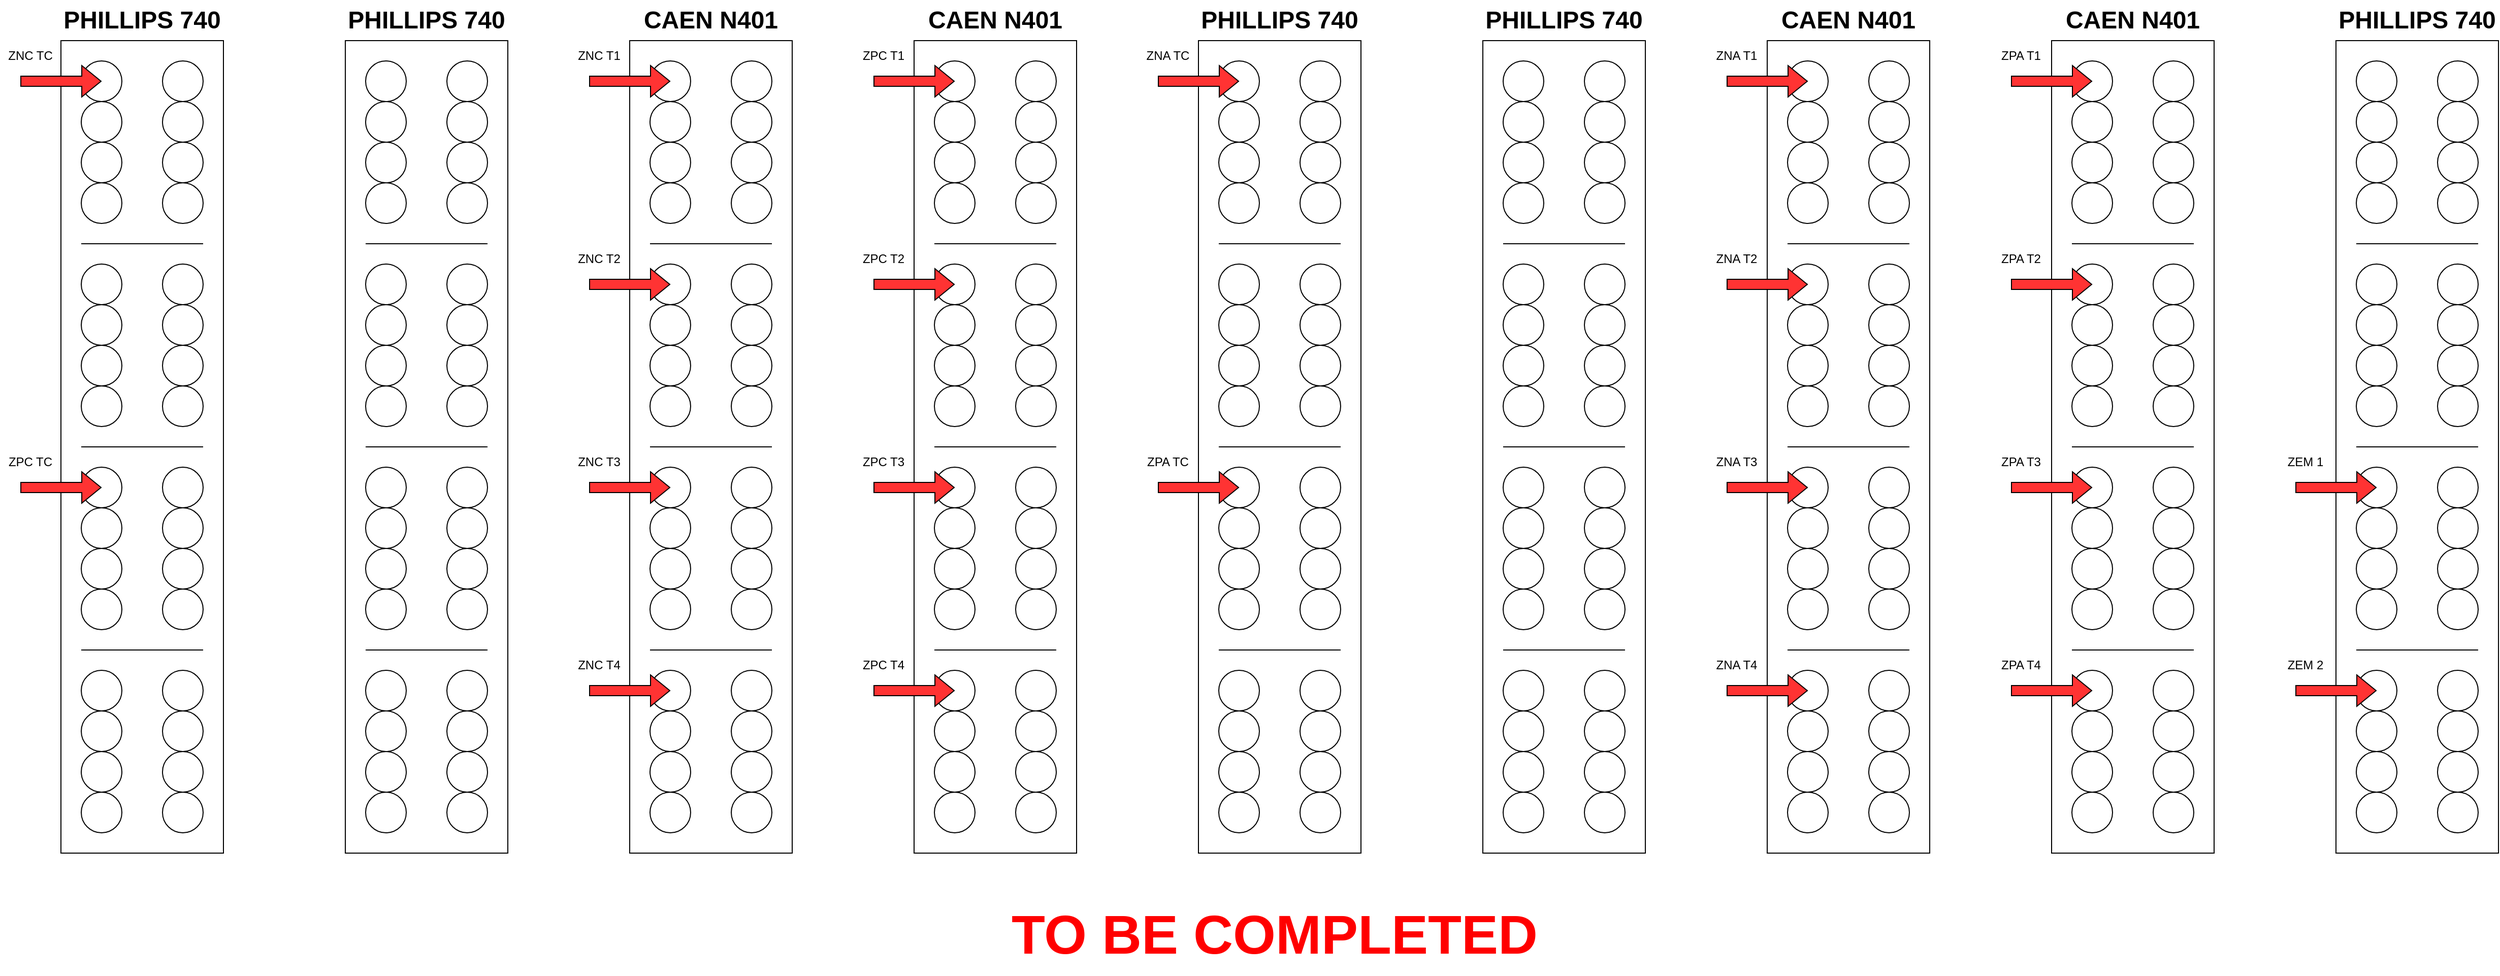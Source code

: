 <mxfile version="26.0.16" pages="3">
  <diagram name="Page-1" id="SMRFAOQbfzkXznzCgLI8">
    <mxGraphModel dx="3585" dy="2198" grid="1" gridSize="10" guides="1" tooltips="1" connect="1" arrows="1" fold="1" page="1" pageScale="1" pageWidth="850" pageHeight="1100" math="0" shadow="0">
      <root>
        <mxCell id="0" />
        <mxCell id="1" parent="0" />
        <mxCell id="pfvAhODIViE6BN0QJpoT-38" value="" style="group;movable=1;resizable=1;rotatable=1;deletable=1;editable=1;locked=0;connectable=1;" parent="1" vertex="1" connectable="0">
          <mxGeometry x="80" y="80" width="160" height="800" as="geometry" />
        </mxCell>
        <mxCell id="pfvAhODIViE6BN0QJpoT-1" value="" style="rounded=0;whiteSpace=wrap;html=1;fillColor=none;movable=1;resizable=1;rotatable=1;deletable=1;editable=1;locked=0;connectable=1;" parent="pfvAhODIViE6BN0QJpoT-38" vertex="1">
          <mxGeometry width="160" height="800" as="geometry" />
        </mxCell>
        <mxCell id="pfvAhODIViE6BN0QJpoT-2" value="" style="ellipse;whiteSpace=wrap;html=1;aspect=fixed;fillColor=none;movable=1;resizable=1;rotatable=1;deletable=1;editable=1;locked=0;connectable=1;" parent="pfvAhODIViE6BN0QJpoT-38" vertex="1">
          <mxGeometry x="20" y="20" width="40" height="40" as="geometry" />
        </mxCell>
        <mxCell id="pfvAhODIViE6BN0QJpoT-3" value="" style="ellipse;whiteSpace=wrap;html=1;aspect=fixed;fillColor=none;movable=1;resizable=1;rotatable=1;deletable=1;editable=1;locked=0;connectable=1;" parent="pfvAhODIViE6BN0QJpoT-38" vertex="1">
          <mxGeometry x="100" y="20" width="40" height="40" as="geometry" />
        </mxCell>
        <mxCell id="pfvAhODIViE6BN0QJpoT-4" value="" style="ellipse;whiteSpace=wrap;html=1;aspect=fixed;fillColor=none;movable=1;resizable=1;rotatable=1;deletable=1;editable=1;locked=0;connectable=1;" parent="pfvAhODIViE6BN0QJpoT-38" vertex="1">
          <mxGeometry x="20" y="60" width="40" height="40" as="geometry" />
        </mxCell>
        <mxCell id="pfvAhODIViE6BN0QJpoT-5" value="" style="ellipse;whiteSpace=wrap;html=1;aspect=fixed;fillColor=none;movable=1;resizable=1;rotatable=1;deletable=1;editable=1;locked=0;connectable=1;" parent="pfvAhODIViE6BN0QJpoT-38" vertex="1">
          <mxGeometry x="100" y="60" width="40" height="40" as="geometry" />
        </mxCell>
        <mxCell id="pfvAhODIViE6BN0QJpoT-6" value="" style="ellipse;whiteSpace=wrap;html=1;aspect=fixed;fillColor=none;movable=1;resizable=1;rotatable=1;deletable=1;editable=1;locked=0;connectable=1;" parent="pfvAhODIViE6BN0QJpoT-38" vertex="1">
          <mxGeometry x="20" y="100" width="40" height="40" as="geometry" />
        </mxCell>
        <mxCell id="pfvAhODIViE6BN0QJpoT-7" value="" style="ellipse;whiteSpace=wrap;html=1;aspect=fixed;fillColor=none;movable=1;resizable=1;rotatable=1;deletable=1;editable=1;locked=0;connectable=1;" parent="pfvAhODIViE6BN0QJpoT-38" vertex="1">
          <mxGeometry x="100" y="100" width="40" height="40" as="geometry" />
        </mxCell>
        <mxCell id="pfvAhODIViE6BN0QJpoT-8" value="" style="ellipse;whiteSpace=wrap;html=1;aspect=fixed;fillColor=none;movable=1;resizable=1;rotatable=1;deletable=1;editable=1;locked=0;connectable=1;" parent="pfvAhODIViE6BN0QJpoT-38" vertex="1">
          <mxGeometry x="20" y="140" width="40" height="40" as="geometry" />
        </mxCell>
        <mxCell id="pfvAhODIViE6BN0QJpoT-9" value="" style="ellipse;whiteSpace=wrap;html=1;aspect=fixed;fillColor=none;movable=1;resizable=1;rotatable=1;deletable=1;editable=1;locked=0;connectable=1;" parent="pfvAhODIViE6BN0QJpoT-38" vertex="1">
          <mxGeometry x="100" y="140" width="40" height="40" as="geometry" />
        </mxCell>
        <mxCell id="pfvAhODIViE6BN0QJpoT-10" value="" style="endArrow=none;html=1;rounded=0;movable=1;resizable=1;rotatable=1;deletable=1;editable=1;locked=0;connectable=1;" parent="pfvAhODIViE6BN0QJpoT-38" edge="1">
          <mxGeometry width="50" height="50" relative="1" as="geometry">
            <mxPoint x="20" y="200" as="sourcePoint" />
            <mxPoint x="140" y="200" as="targetPoint" />
          </mxGeometry>
        </mxCell>
        <mxCell id="pfvAhODIViE6BN0QJpoT-11" value="" style="ellipse;whiteSpace=wrap;html=1;aspect=fixed;fillColor=none;movable=1;resizable=1;rotatable=1;deletable=1;editable=1;locked=0;connectable=1;" parent="pfvAhODIViE6BN0QJpoT-38" vertex="1">
          <mxGeometry x="20" y="220" width="40" height="40" as="geometry" />
        </mxCell>
        <mxCell id="pfvAhODIViE6BN0QJpoT-12" value="" style="ellipse;whiteSpace=wrap;html=1;aspect=fixed;fillColor=none;movable=1;resizable=1;rotatable=1;deletable=1;editable=1;locked=0;connectable=1;" parent="pfvAhODIViE6BN0QJpoT-38" vertex="1">
          <mxGeometry x="100" y="220" width="40" height="40" as="geometry" />
        </mxCell>
        <mxCell id="pfvAhODIViE6BN0QJpoT-13" value="" style="ellipse;whiteSpace=wrap;html=1;aspect=fixed;fillColor=none;movable=1;resizable=1;rotatable=1;deletable=1;editable=1;locked=0;connectable=1;" parent="pfvAhODIViE6BN0QJpoT-38" vertex="1">
          <mxGeometry x="20" y="260" width="40" height="40" as="geometry" />
        </mxCell>
        <mxCell id="pfvAhODIViE6BN0QJpoT-14" value="" style="ellipse;whiteSpace=wrap;html=1;aspect=fixed;fillColor=none;movable=1;resizable=1;rotatable=1;deletable=1;editable=1;locked=0;connectable=1;" parent="pfvAhODIViE6BN0QJpoT-38" vertex="1">
          <mxGeometry x="100" y="260" width="40" height="40" as="geometry" />
        </mxCell>
        <mxCell id="pfvAhODIViE6BN0QJpoT-15" value="" style="ellipse;whiteSpace=wrap;html=1;aspect=fixed;fillColor=none;movable=1;resizable=1;rotatable=1;deletable=1;editable=1;locked=0;connectable=1;" parent="pfvAhODIViE6BN0QJpoT-38" vertex="1">
          <mxGeometry x="20" y="300" width="40" height="40" as="geometry" />
        </mxCell>
        <mxCell id="pfvAhODIViE6BN0QJpoT-16" value="" style="ellipse;whiteSpace=wrap;html=1;aspect=fixed;fillColor=none;movable=1;resizable=1;rotatable=1;deletable=1;editable=1;locked=0;connectable=1;" parent="pfvAhODIViE6BN0QJpoT-38" vertex="1">
          <mxGeometry x="100" y="300" width="40" height="40" as="geometry" />
        </mxCell>
        <mxCell id="pfvAhODIViE6BN0QJpoT-17" value="" style="ellipse;whiteSpace=wrap;html=1;aspect=fixed;fillColor=none;movable=1;resizable=1;rotatable=1;deletable=1;editable=1;locked=0;connectable=1;" parent="pfvAhODIViE6BN0QJpoT-38" vertex="1">
          <mxGeometry x="20" y="340" width="40" height="40" as="geometry" />
        </mxCell>
        <mxCell id="pfvAhODIViE6BN0QJpoT-18" value="" style="ellipse;whiteSpace=wrap;html=1;aspect=fixed;fillColor=none;movable=1;resizable=1;rotatable=1;deletable=1;editable=1;locked=0;connectable=1;" parent="pfvAhODIViE6BN0QJpoT-38" vertex="1">
          <mxGeometry x="100" y="340" width="40" height="40" as="geometry" />
        </mxCell>
        <mxCell id="pfvAhODIViE6BN0QJpoT-19" value="" style="endArrow=none;html=1;rounded=0;movable=1;resizable=1;rotatable=1;deletable=1;editable=1;locked=0;connectable=1;" parent="pfvAhODIViE6BN0QJpoT-38" edge="1">
          <mxGeometry width="50" height="50" relative="1" as="geometry">
            <mxPoint x="20" y="400" as="sourcePoint" />
            <mxPoint x="140" y="400" as="targetPoint" />
          </mxGeometry>
        </mxCell>
        <mxCell id="pfvAhODIViE6BN0QJpoT-20" value="" style="ellipse;whiteSpace=wrap;html=1;aspect=fixed;fillColor=none;movable=1;resizable=1;rotatable=1;deletable=1;editable=1;locked=0;connectable=1;" parent="pfvAhODIViE6BN0QJpoT-38" vertex="1">
          <mxGeometry x="20" y="420" width="40" height="40" as="geometry" />
        </mxCell>
        <mxCell id="pfvAhODIViE6BN0QJpoT-21" value="" style="ellipse;whiteSpace=wrap;html=1;aspect=fixed;fillColor=none;movable=1;resizable=1;rotatable=1;deletable=1;editable=1;locked=0;connectable=1;" parent="pfvAhODIViE6BN0QJpoT-38" vertex="1">
          <mxGeometry x="100" y="420" width="40" height="40" as="geometry" />
        </mxCell>
        <mxCell id="pfvAhODIViE6BN0QJpoT-22" value="" style="ellipse;whiteSpace=wrap;html=1;aspect=fixed;fillColor=none;movable=1;resizable=1;rotatable=1;deletable=1;editable=1;locked=0;connectable=1;" parent="pfvAhODIViE6BN0QJpoT-38" vertex="1">
          <mxGeometry x="20" y="460" width="40" height="40" as="geometry" />
        </mxCell>
        <mxCell id="pfvAhODIViE6BN0QJpoT-23" value="" style="ellipse;whiteSpace=wrap;html=1;aspect=fixed;fillColor=none;movable=1;resizable=1;rotatable=1;deletable=1;editable=1;locked=0;connectable=1;" parent="pfvAhODIViE6BN0QJpoT-38" vertex="1">
          <mxGeometry x="100" y="460" width="40" height="40" as="geometry" />
        </mxCell>
        <mxCell id="pfvAhODIViE6BN0QJpoT-24" value="" style="ellipse;whiteSpace=wrap;html=1;aspect=fixed;fillColor=none;movable=1;resizable=1;rotatable=1;deletable=1;editable=1;locked=0;connectable=1;" parent="pfvAhODIViE6BN0QJpoT-38" vertex="1">
          <mxGeometry x="20" y="500" width="40" height="40" as="geometry" />
        </mxCell>
        <mxCell id="pfvAhODIViE6BN0QJpoT-25" value="" style="ellipse;whiteSpace=wrap;html=1;aspect=fixed;fillColor=none;movable=1;resizable=1;rotatable=1;deletable=1;editable=1;locked=0;connectable=1;" parent="pfvAhODIViE6BN0QJpoT-38" vertex="1">
          <mxGeometry x="100" y="500" width="40" height="40" as="geometry" />
        </mxCell>
        <mxCell id="pfvAhODIViE6BN0QJpoT-26" value="" style="ellipse;whiteSpace=wrap;html=1;aspect=fixed;fillColor=none;movable=1;resizable=1;rotatable=1;deletable=1;editable=1;locked=0;connectable=1;" parent="pfvAhODIViE6BN0QJpoT-38" vertex="1">
          <mxGeometry x="20" y="540" width="40" height="40" as="geometry" />
        </mxCell>
        <mxCell id="pfvAhODIViE6BN0QJpoT-27" value="" style="ellipse;whiteSpace=wrap;html=1;aspect=fixed;fillColor=none;movable=1;resizable=1;rotatable=1;deletable=1;editable=1;locked=0;connectable=1;" parent="pfvAhODIViE6BN0QJpoT-38" vertex="1">
          <mxGeometry x="100" y="540" width="40" height="40" as="geometry" />
        </mxCell>
        <mxCell id="pfvAhODIViE6BN0QJpoT-28" value="" style="endArrow=none;html=1;rounded=0;movable=1;resizable=1;rotatable=1;deletable=1;editable=1;locked=0;connectable=1;" parent="pfvAhODIViE6BN0QJpoT-38" edge="1">
          <mxGeometry width="50" height="50" relative="1" as="geometry">
            <mxPoint x="20" y="600" as="sourcePoint" />
            <mxPoint x="140" y="600" as="targetPoint" />
          </mxGeometry>
        </mxCell>
        <mxCell id="pfvAhODIViE6BN0QJpoT-29" value="" style="ellipse;whiteSpace=wrap;html=1;aspect=fixed;fillColor=none;movable=1;resizable=1;rotatable=1;deletable=1;editable=1;locked=0;connectable=1;" parent="pfvAhODIViE6BN0QJpoT-38" vertex="1">
          <mxGeometry x="20" y="620" width="40" height="40" as="geometry" />
        </mxCell>
        <mxCell id="pfvAhODIViE6BN0QJpoT-30" value="" style="ellipse;whiteSpace=wrap;html=1;aspect=fixed;fillColor=none;movable=1;resizable=1;rotatable=1;deletable=1;editable=1;locked=0;connectable=1;" parent="pfvAhODIViE6BN0QJpoT-38" vertex="1">
          <mxGeometry x="100" y="620" width="40" height="40" as="geometry" />
        </mxCell>
        <mxCell id="pfvAhODIViE6BN0QJpoT-31" value="" style="ellipse;whiteSpace=wrap;html=1;aspect=fixed;fillColor=none;movable=1;resizable=1;rotatable=1;deletable=1;editable=1;locked=0;connectable=1;" parent="pfvAhODIViE6BN0QJpoT-38" vertex="1">
          <mxGeometry x="20" y="660" width="40" height="40" as="geometry" />
        </mxCell>
        <mxCell id="pfvAhODIViE6BN0QJpoT-32" value="" style="ellipse;whiteSpace=wrap;html=1;aspect=fixed;fillColor=none;movable=1;resizable=1;rotatable=1;deletable=1;editable=1;locked=0;connectable=1;" parent="pfvAhODIViE6BN0QJpoT-38" vertex="1">
          <mxGeometry x="100" y="660" width="40" height="40" as="geometry" />
        </mxCell>
        <mxCell id="pfvAhODIViE6BN0QJpoT-33" value="" style="ellipse;whiteSpace=wrap;html=1;aspect=fixed;fillColor=none;movable=1;resizable=1;rotatable=1;deletable=1;editable=1;locked=0;connectable=1;" parent="pfvAhODIViE6BN0QJpoT-38" vertex="1">
          <mxGeometry x="20" y="700" width="40" height="40" as="geometry" />
        </mxCell>
        <mxCell id="pfvAhODIViE6BN0QJpoT-34" value="" style="ellipse;whiteSpace=wrap;html=1;aspect=fixed;fillColor=none;movable=1;resizable=1;rotatable=1;deletable=1;editable=1;locked=0;connectable=1;" parent="pfvAhODIViE6BN0QJpoT-38" vertex="1">
          <mxGeometry x="100" y="700" width="40" height="40" as="geometry" />
        </mxCell>
        <mxCell id="pfvAhODIViE6BN0QJpoT-35" value="" style="ellipse;whiteSpace=wrap;html=1;aspect=fixed;fillColor=none;movable=1;resizable=1;rotatable=1;deletable=1;editable=1;locked=0;connectable=1;" parent="pfvAhODIViE6BN0QJpoT-38" vertex="1">
          <mxGeometry x="20" y="740" width="40" height="40" as="geometry" />
        </mxCell>
        <mxCell id="pfvAhODIViE6BN0QJpoT-36" value="" style="ellipse;whiteSpace=wrap;html=1;aspect=fixed;fillColor=none;movable=1;resizable=1;rotatable=1;deletable=1;editable=1;locked=0;connectable=1;" parent="pfvAhODIViE6BN0QJpoT-38" vertex="1">
          <mxGeometry x="100" y="740" width="40" height="40" as="geometry" />
        </mxCell>
        <mxCell id="pfvAhODIViE6BN0QJpoT-76" value="" style="group;movable=1;resizable=1;rotatable=1;deletable=1;editable=1;locked=0;connectable=1;" parent="1" vertex="1" connectable="0">
          <mxGeometry x="360" y="80" width="160" height="800" as="geometry" />
        </mxCell>
        <mxCell id="pfvAhODIViE6BN0QJpoT-77" value="" style="rounded=0;whiteSpace=wrap;html=1;fillColor=none;movable=1;resizable=1;rotatable=1;deletable=1;editable=1;locked=0;connectable=1;" parent="pfvAhODIViE6BN0QJpoT-76" vertex="1">
          <mxGeometry width="160" height="800" as="geometry" />
        </mxCell>
        <mxCell id="pfvAhODIViE6BN0QJpoT-78" value="" style="ellipse;whiteSpace=wrap;html=1;aspect=fixed;fillColor=none;movable=1;resizable=1;rotatable=1;deletable=1;editable=1;locked=0;connectable=1;" parent="pfvAhODIViE6BN0QJpoT-76" vertex="1">
          <mxGeometry x="20" y="20" width="40" height="40" as="geometry" />
        </mxCell>
        <mxCell id="pfvAhODIViE6BN0QJpoT-79" value="" style="ellipse;whiteSpace=wrap;html=1;aspect=fixed;fillColor=none;movable=1;resizable=1;rotatable=1;deletable=1;editable=1;locked=0;connectable=1;" parent="pfvAhODIViE6BN0QJpoT-76" vertex="1">
          <mxGeometry x="100" y="20" width="40" height="40" as="geometry" />
        </mxCell>
        <mxCell id="pfvAhODIViE6BN0QJpoT-80" value="" style="ellipse;whiteSpace=wrap;html=1;aspect=fixed;fillColor=none;movable=1;resizable=1;rotatable=1;deletable=1;editable=1;locked=0;connectable=1;" parent="pfvAhODIViE6BN0QJpoT-76" vertex="1">
          <mxGeometry x="20" y="60" width="40" height="40" as="geometry" />
        </mxCell>
        <mxCell id="pfvAhODIViE6BN0QJpoT-81" value="" style="ellipse;whiteSpace=wrap;html=1;aspect=fixed;fillColor=none;movable=1;resizable=1;rotatable=1;deletable=1;editable=1;locked=0;connectable=1;" parent="pfvAhODIViE6BN0QJpoT-76" vertex="1">
          <mxGeometry x="100" y="60" width="40" height="40" as="geometry" />
        </mxCell>
        <mxCell id="pfvAhODIViE6BN0QJpoT-82" value="" style="ellipse;whiteSpace=wrap;html=1;aspect=fixed;fillColor=none;movable=1;resizable=1;rotatable=1;deletable=1;editable=1;locked=0;connectable=1;" parent="pfvAhODIViE6BN0QJpoT-76" vertex="1">
          <mxGeometry x="20" y="100" width="40" height="40" as="geometry" />
        </mxCell>
        <mxCell id="pfvAhODIViE6BN0QJpoT-83" value="" style="ellipse;whiteSpace=wrap;html=1;aspect=fixed;fillColor=none;movable=1;resizable=1;rotatable=1;deletable=1;editable=1;locked=0;connectable=1;" parent="pfvAhODIViE6BN0QJpoT-76" vertex="1">
          <mxGeometry x="100" y="100" width="40" height="40" as="geometry" />
        </mxCell>
        <mxCell id="pfvAhODIViE6BN0QJpoT-84" value="" style="ellipse;whiteSpace=wrap;html=1;aspect=fixed;fillColor=none;movable=1;resizable=1;rotatable=1;deletable=1;editable=1;locked=0;connectable=1;" parent="pfvAhODIViE6BN0QJpoT-76" vertex="1">
          <mxGeometry x="20" y="140" width="40" height="40" as="geometry" />
        </mxCell>
        <mxCell id="pfvAhODIViE6BN0QJpoT-85" value="" style="ellipse;whiteSpace=wrap;html=1;aspect=fixed;fillColor=none;movable=1;resizable=1;rotatable=1;deletable=1;editable=1;locked=0;connectable=1;" parent="pfvAhODIViE6BN0QJpoT-76" vertex="1">
          <mxGeometry x="100" y="140" width="40" height="40" as="geometry" />
        </mxCell>
        <mxCell id="pfvAhODIViE6BN0QJpoT-86" value="" style="endArrow=none;html=1;rounded=0;movable=1;resizable=1;rotatable=1;deletable=1;editable=1;locked=0;connectable=1;" parent="pfvAhODIViE6BN0QJpoT-76" edge="1">
          <mxGeometry width="50" height="50" relative="1" as="geometry">
            <mxPoint x="20" y="200" as="sourcePoint" />
            <mxPoint x="140" y="200" as="targetPoint" />
          </mxGeometry>
        </mxCell>
        <mxCell id="pfvAhODIViE6BN0QJpoT-87" value="" style="ellipse;whiteSpace=wrap;html=1;aspect=fixed;fillColor=none;movable=1;resizable=1;rotatable=1;deletable=1;editable=1;locked=0;connectable=1;" parent="pfvAhODIViE6BN0QJpoT-76" vertex="1">
          <mxGeometry x="20" y="220" width="40" height="40" as="geometry" />
        </mxCell>
        <mxCell id="pfvAhODIViE6BN0QJpoT-88" value="" style="ellipse;whiteSpace=wrap;html=1;aspect=fixed;fillColor=none;movable=1;resizable=1;rotatable=1;deletable=1;editable=1;locked=0;connectable=1;" parent="pfvAhODIViE6BN0QJpoT-76" vertex="1">
          <mxGeometry x="100" y="220" width="40" height="40" as="geometry" />
        </mxCell>
        <mxCell id="pfvAhODIViE6BN0QJpoT-89" value="" style="ellipse;whiteSpace=wrap;html=1;aspect=fixed;fillColor=none;movable=1;resizable=1;rotatable=1;deletable=1;editable=1;locked=0;connectable=1;" parent="pfvAhODIViE6BN0QJpoT-76" vertex="1">
          <mxGeometry x="20" y="260" width="40" height="40" as="geometry" />
        </mxCell>
        <mxCell id="pfvAhODIViE6BN0QJpoT-90" value="" style="ellipse;whiteSpace=wrap;html=1;aspect=fixed;fillColor=none;movable=1;resizable=1;rotatable=1;deletable=1;editable=1;locked=0;connectable=1;" parent="pfvAhODIViE6BN0QJpoT-76" vertex="1">
          <mxGeometry x="100" y="260" width="40" height="40" as="geometry" />
        </mxCell>
        <mxCell id="pfvAhODIViE6BN0QJpoT-91" value="" style="ellipse;whiteSpace=wrap;html=1;aspect=fixed;fillColor=none;movable=1;resizable=1;rotatable=1;deletable=1;editable=1;locked=0;connectable=1;" parent="pfvAhODIViE6BN0QJpoT-76" vertex="1">
          <mxGeometry x="20" y="300" width="40" height="40" as="geometry" />
        </mxCell>
        <mxCell id="pfvAhODIViE6BN0QJpoT-92" value="" style="ellipse;whiteSpace=wrap;html=1;aspect=fixed;fillColor=none;movable=1;resizable=1;rotatable=1;deletable=1;editable=1;locked=0;connectable=1;" parent="pfvAhODIViE6BN0QJpoT-76" vertex="1">
          <mxGeometry x="100" y="300" width="40" height="40" as="geometry" />
        </mxCell>
        <mxCell id="pfvAhODIViE6BN0QJpoT-93" value="" style="ellipse;whiteSpace=wrap;html=1;aspect=fixed;fillColor=none;movable=1;resizable=1;rotatable=1;deletable=1;editable=1;locked=0;connectable=1;" parent="pfvAhODIViE6BN0QJpoT-76" vertex="1">
          <mxGeometry x="20" y="340" width="40" height="40" as="geometry" />
        </mxCell>
        <mxCell id="pfvAhODIViE6BN0QJpoT-94" value="" style="ellipse;whiteSpace=wrap;html=1;aspect=fixed;fillColor=none;movable=1;resizable=1;rotatable=1;deletable=1;editable=1;locked=0;connectable=1;" parent="pfvAhODIViE6BN0QJpoT-76" vertex="1">
          <mxGeometry x="100" y="340" width="40" height="40" as="geometry" />
        </mxCell>
        <mxCell id="pfvAhODIViE6BN0QJpoT-95" value="" style="endArrow=none;html=1;rounded=0;movable=1;resizable=1;rotatable=1;deletable=1;editable=1;locked=0;connectable=1;" parent="pfvAhODIViE6BN0QJpoT-76" edge="1">
          <mxGeometry width="50" height="50" relative="1" as="geometry">
            <mxPoint x="20" y="400" as="sourcePoint" />
            <mxPoint x="140" y="400" as="targetPoint" />
          </mxGeometry>
        </mxCell>
        <mxCell id="pfvAhODIViE6BN0QJpoT-96" value="" style="ellipse;whiteSpace=wrap;html=1;aspect=fixed;fillColor=none;movable=1;resizable=1;rotatable=1;deletable=1;editable=1;locked=0;connectable=1;" parent="pfvAhODIViE6BN0QJpoT-76" vertex="1">
          <mxGeometry x="20" y="420" width="40" height="40" as="geometry" />
        </mxCell>
        <mxCell id="pfvAhODIViE6BN0QJpoT-97" value="" style="ellipse;whiteSpace=wrap;html=1;aspect=fixed;fillColor=none;movable=1;resizable=1;rotatable=1;deletable=1;editable=1;locked=0;connectable=1;" parent="pfvAhODIViE6BN0QJpoT-76" vertex="1">
          <mxGeometry x="100" y="420" width="40" height="40" as="geometry" />
        </mxCell>
        <mxCell id="pfvAhODIViE6BN0QJpoT-98" value="" style="ellipse;whiteSpace=wrap;html=1;aspect=fixed;fillColor=none;movable=1;resizable=1;rotatable=1;deletable=1;editable=1;locked=0;connectable=1;" parent="pfvAhODIViE6BN0QJpoT-76" vertex="1">
          <mxGeometry x="20" y="460" width="40" height="40" as="geometry" />
        </mxCell>
        <mxCell id="pfvAhODIViE6BN0QJpoT-99" value="" style="ellipse;whiteSpace=wrap;html=1;aspect=fixed;fillColor=none;movable=1;resizable=1;rotatable=1;deletable=1;editable=1;locked=0;connectable=1;" parent="pfvAhODIViE6BN0QJpoT-76" vertex="1">
          <mxGeometry x="100" y="460" width="40" height="40" as="geometry" />
        </mxCell>
        <mxCell id="pfvAhODIViE6BN0QJpoT-100" value="" style="ellipse;whiteSpace=wrap;html=1;aspect=fixed;fillColor=none;movable=1;resizable=1;rotatable=1;deletable=1;editable=1;locked=0;connectable=1;" parent="pfvAhODIViE6BN0QJpoT-76" vertex="1">
          <mxGeometry x="20" y="500" width="40" height="40" as="geometry" />
        </mxCell>
        <mxCell id="pfvAhODIViE6BN0QJpoT-101" value="" style="ellipse;whiteSpace=wrap;html=1;aspect=fixed;fillColor=none;movable=1;resizable=1;rotatable=1;deletable=1;editable=1;locked=0;connectable=1;" parent="pfvAhODIViE6BN0QJpoT-76" vertex="1">
          <mxGeometry x="100" y="500" width="40" height="40" as="geometry" />
        </mxCell>
        <mxCell id="pfvAhODIViE6BN0QJpoT-102" value="" style="ellipse;whiteSpace=wrap;html=1;aspect=fixed;fillColor=none;movable=1;resizable=1;rotatable=1;deletable=1;editable=1;locked=0;connectable=1;" parent="pfvAhODIViE6BN0QJpoT-76" vertex="1">
          <mxGeometry x="20" y="540" width="40" height="40" as="geometry" />
        </mxCell>
        <mxCell id="pfvAhODIViE6BN0QJpoT-103" value="" style="ellipse;whiteSpace=wrap;html=1;aspect=fixed;fillColor=none;movable=1;resizable=1;rotatable=1;deletable=1;editable=1;locked=0;connectable=1;" parent="pfvAhODIViE6BN0QJpoT-76" vertex="1">
          <mxGeometry x="100" y="540" width="40" height="40" as="geometry" />
        </mxCell>
        <mxCell id="pfvAhODIViE6BN0QJpoT-104" value="" style="endArrow=none;html=1;rounded=0;movable=1;resizable=1;rotatable=1;deletable=1;editable=1;locked=0;connectable=1;" parent="pfvAhODIViE6BN0QJpoT-76" edge="1">
          <mxGeometry width="50" height="50" relative="1" as="geometry">
            <mxPoint x="20" y="600" as="sourcePoint" />
            <mxPoint x="140" y="600" as="targetPoint" />
          </mxGeometry>
        </mxCell>
        <mxCell id="pfvAhODIViE6BN0QJpoT-105" value="" style="ellipse;whiteSpace=wrap;html=1;aspect=fixed;fillColor=none;movable=1;resizable=1;rotatable=1;deletable=1;editable=1;locked=0;connectable=1;" parent="pfvAhODIViE6BN0QJpoT-76" vertex="1">
          <mxGeometry x="20" y="620" width="40" height="40" as="geometry" />
        </mxCell>
        <mxCell id="pfvAhODIViE6BN0QJpoT-106" value="" style="ellipse;whiteSpace=wrap;html=1;aspect=fixed;fillColor=none;movable=1;resizable=1;rotatable=1;deletable=1;editable=1;locked=0;connectable=1;" parent="pfvAhODIViE6BN0QJpoT-76" vertex="1">
          <mxGeometry x="100" y="620" width="40" height="40" as="geometry" />
        </mxCell>
        <mxCell id="pfvAhODIViE6BN0QJpoT-107" value="" style="ellipse;whiteSpace=wrap;html=1;aspect=fixed;fillColor=none;movable=1;resizable=1;rotatable=1;deletable=1;editable=1;locked=0;connectable=1;" parent="pfvAhODIViE6BN0QJpoT-76" vertex="1">
          <mxGeometry x="20" y="660" width="40" height="40" as="geometry" />
        </mxCell>
        <mxCell id="pfvAhODIViE6BN0QJpoT-108" value="" style="ellipse;whiteSpace=wrap;html=1;aspect=fixed;fillColor=none;movable=1;resizable=1;rotatable=1;deletable=1;editable=1;locked=0;connectable=1;" parent="pfvAhODIViE6BN0QJpoT-76" vertex="1">
          <mxGeometry x="100" y="660" width="40" height="40" as="geometry" />
        </mxCell>
        <mxCell id="pfvAhODIViE6BN0QJpoT-109" value="" style="ellipse;whiteSpace=wrap;html=1;aspect=fixed;fillColor=none;movable=1;resizable=1;rotatable=1;deletable=1;editable=1;locked=0;connectable=1;" parent="pfvAhODIViE6BN0QJpoT-76" vertex="1">
          <mxGeometry x="20" y="700" width="40" height="40" as="geometry" />
        </mxCell>
        <mxCell id="pfvAhODIViE6BN0QJpoT-110" value="" style="ellipse;whiteSpace=wrap;html=1;aspect=fixed;fillColor=none;movable=1;resizable=1;rotatable=1;deletable=1;editable=1;locked=0;connectable=1;" parent="pfvAhODIViE6BN0QJpoT-76" vertex="1">
          <mxGeometry x="100" y="700" width="40" height="40" as="geometry" />
        </mxCell>
        <mxCell id="pfvAhODIViE6BN0QJpoT-111" value="" style="ellipse;whiteSpace=wrap;html=1;aspect=fixed;fillColor=none;movable=1;resizable=1;rotatable=1;deletable=1;editable=1;locked=0;connectable=1;" parent="pfvAhODIViE6BN0QJpoT-76" vertex="1">
          <mxGeometry x="20" y="740" width="40" height="40" as="geometry" />
        </mxCell>
        <mxCell id="pfvAhODIViE6BN0QJpoT-112" value="" style="ellipse;whiteSpace=wrap;html=1;aspect=fixed;fillColor=none;movable=1;resizable=1;rotatable=1;deletable=1;editable=1;locked=0;connectable=1;" parent="pfvAhODIViE6BN0QJpoT-76" vertex="1">
          <mxGeometry x="100" y="740" width="40" height="40" as="geometry" />
        </mxCell>
        <mxCell id="pfvAhODIViE6BN0QJpoT-113" value="" style="group;movable=1;resizable=1;rotatable=1;deletable=1;editable=1;locked=0;connectable=1;" parent="1" vertex="1" connectable="0">
          <mxGeometry x="640" y="80" width="160" height="800" as="geometry" />
        </mxCell>
        <mxCell id="pfvAhODIViE6BN0QJpoT-114" value="" style="rounded=0;whiteSpace=wrap;html=1;fillColor=none;movable=1;resizable=1;rotatable=1;deletable=1;editable=1;locked=0;connectable=1;" parent="pfvAhODIViE6BN0QJpoT-113" vertex="1">
          <mxGeometry width="160" height="800" as="geometry" />
        </mxCell>
        <mxCell id="pfvAhODIViE6BN0QJpoT-115" value="" style="ellipse;whiteSpace=wrap;html=1;aspect=fixed;fillColor=none;movable=1;resizable=1;rotatable=1;deletable=1;editable=1;locked=0;connectable=1;" parent="pfvAhODIViE6BN0QJpoT-113" vertex="1">
          <mxGeometry x="20" y="20" width="40" height="40" as="geometry" />
        </mxCell>
        <mxCell id="pfvAhODIViE6BN0QJpoT-116" value="" style="ellipse;whiteSpace=wrap;html=1;aspect=fixed;fillColor=none;movable=1;resizable=1;rotatable=1;deletable=1;editable=1;locked=0;connectable=1;" parent="pfvAhODIViE6BN0QJpoT-113" vertex="1">
          <mxGeometry x="100" y="20" width="40" height="40" as="geometry" />
        </mxCell>
        <mxCell id="pfvAhODIViE6BN0QJpoT-117" value="" style="ellipse;whiteSpace=wrap;html=1;aspect=fixed;fillColor=none;movable=1;resizable=1;rotatable=1;deletable=1;editable=1;locked=0;connectable=1;" parent="pfvAhODIViE6BN0QJpoT-113" vertex="1">
          <mxGeometry x="20" y="60" width="40" height="40" as="geometry" />
        </mxCell>
        <mxCell id="pfvAhODIViE6BN0QJpoT-118" value="" style="ellipse;whiteSpace=wrap;html=1;aspect=fixed;fillColor=none;movable=1;resizable=1;rotatable=1;deletable=1;editable=1;locked=0;connectable=1;" parent="pfvAhODIViE6BN0QJpoT-113" vertex="1">
          <mxGeometry x="100" y="60" width="40" height="40" as="geometry" />
        </mxCell>
        <mxCell id="pfvAhODIViE6BN0QJpoT-119" value="" style="ellipse;whiteSpace=wrap;html=1;aspect=fixed;fillColor=none;movable=1;resizable=1;rotatable=1;deletable=1;editable=1;locked=0;connectable=1;" parent="pfvAhODIViE6BN0QJpoT-113" vertex="1">
          <mxGeometry x="20" y="100" width="40" height="40" as="geometry" />
        </mxCell>
        <mxCell id="pfvAhODIViE6BN0QJpoT-120" value="" style="ellipse;whiteSpace=wrap;html=1;aspect=fixed;fillColor=none;movable=1;resizable=1;rotatable=1;deletable=1;editable=1;locked=0;connectable=1;" parent="pfvAhODIViE6BN0QJpoT-113" vertex="1">
          <mxGeometry x="100" y="100" width="40" height="40" as="geometry" />
        </mxCell>
        <mxCell id="pfvAhODIViE6BN0QJpoT-121" value="" style="ellipse;whiteSpace=wrap;html=1;aspect=fixed;fillColor=none;movable=1;resizable=1;rotatable=1;deletable=1;editable=1;locked=0;connectable=1;" parent="pfvAhODIViE6BN0QJpoT-113" vertex="1">
          <mxGeometry x="20" y="140" width="40" height="40" as="geometry" />
        </mxCell>
        <mxCell id="pfvAhODIViE6BN0QJpoT-122" value="" style="ellipse;whiteSpace=wrap;html=1;aspect=fixed;fillColor=none;movable=1;resizable=1;rotatable=1;deletable=1;editable=1;locked=0;connectable=1;" parent="pfvAhODIViE6BN0QJpoT-113" vertex="1">
          <mxGeometry x="100" y="140" width="40" height="40" as="geometry" />
        </mxCell>
        <mxCell id="pfvAhODIViE6BN0QJpoT-123" value="" style="endArrow=none;html=1;rounded=0;movable=1;resizable=1;rotatable=1;deletable=1;editable=1;locked=0;connectable=1;" parent="pfvAhODIViE6BN0QJpoT-113" edge="1">
          <mxGeometry width="50" height="50" relative="1" as="geometry">
            <mxPoint x="20" y="200" as="sourcePoint" />
            <mxPoint x="140" y="200" as="targetPoint" />
          </mxGeometry>
        </mxCell>
        <mxCell id="pfvAhODIViE6BN0QJpoT-124" value="" style="ellipse;whiteSpace=wrap;html=1;aspect=fixed;fillColor=none;movable=1;resizable=1;rotatable=1;deletable=1;editable=1;locked=0;connectable=1;" parent="pfvAhODIViE6BN0QJpoT-113" vertex="1">
          <mxGeometry x="20" y="220" width="40" height="40" as="geometry" />
        </mxCell>
        <mxCell id="pfvAhODIViE6BN0QJpoT-125" value="" style="ellipse;whiteSpace=wrap;html=1;aspect=fixed;fillColor=none;movable=1;resizable=1;rotatable=1;deletable=1;editable=1;locked=0;connectable=1;" parent="pfvAhODIViE6BN0QJpoT-113" vertex="1">
          <mxGeometry x="100" y="220" width="40" height="40" as="geometry" />
        </mxCell>
        <mxCell id="pfvAhODIViE6BN0QJpoT-126" value="" style="ellipse;whiteSpace=wrap;html=1;aspect=fixed;fillColor=none;movable=1;resizable=1;rotatable=1;deletable=1;editable=1;locked=0;connectable=1;" parent="pfvAhODIViE6BN0QJpoT-113" vertex="1">
          <mxGeometry x="20" y="260" width="40" height="40" as="geometry" />
        </mxCell>
        <mxCell id="pfvAhODIViE6BN0QJpoT-127" value="" style="ellipse;whiteSpace=wrap;html=1;aspect=fixed;fillColor=none;movable=1;resizable=1;rotatable=1;deletable=1;editable=1;locked=0;connectable=1;" parent="pfvAhODIViE6BN0QJpoT-113" vertex="1">
          <mxGeometry x="100" y="260" width="40" height="40" as="geometry" />
        </mxCell>
        <mxCell id="pfvAhODIViE6BN0QJpoT-128" value="" style="ellipse;whiteSpace=wrap;html=1;aspect=fixed;fillColor=none;movable=1;resizable=1;rotatable=1;deletable=1;editable=1;locked=0;connectable=1;" parent="pfvAhODIViE6BN0QJpoT-113" vertex="1">
          <mxGeometry x="20" y="300" width="40" height="40" as="geometry" />
        </mxCell>
        <mxCell id="pfvAhODIViE6BN0QJpoT-129" value="" style="ellipse;whiteSpace=wrap;html=1;aspect=fixed;fillColor=none;movable=1;resizable=1;rotatable=1;deletable=1;editable=1;locked=0;connectable=1;" parent="pfvAhODIViE6BN0QJpoT-113" vertex="1">
          <mxGeometry x="100" y="300" width="40" height="40" as="geometry" />
        </mxCell>
        <mxCell id="pfvAhODIViE6BN0QJpoT-130" value="" style="ellipse;whiteSpace=wrap;html=1;aspect=fixed;fillColor=none;movable=1;resizable=1;rotatable=1;deletable=1;editable=1;locked=0;connectable=1;" parent="pfvAhODIViE6BN0QJpoT-113" vertex="1">
          <mxGeometry x="20" y="340" width="40" height="40" as="geometry" />
        </mxCell>
        <mxCell id="pfvAhODIViE6BN0QJpoT-131" value="" style="ellipse;whiteSpace=wrap;html=1;aspect=fixed;fillColor=none;movable=1;resizable=1;rotatable=1;deletable=1;editable=1;locked=0;connectable=1;" parent="pfvAhODIViE6BN0QJpoT-113" vertex="1">
          <mxGeometry x="100" y="340" width="40" height="40" as="geometry" />
        </mxCell>
        <mxCell id="pfvAhODIViE6BN0QJpoT-132" value="" style="endArrow=none;html=1;rounded=0;movable=1;resizable=1;rotatable=1;deletable=1;editable=1;locked=0;connectable=1;" parent="pfvAhODIViE6BN0QJpoT-113" edge="1">
          <mxGeometry width="50" height="50" relative="1" as="geometry">
            <mxPoint x="20" y="400" as="sourcePoint" />
            <mxPoint x="140" y="400" as="targetPoint" />
          </mxGeometry>
        </mxCell>
        <mxCell id="pfvAhODIViE6BN0QJpoT-133" value="" style="ellipse;whiteSpace=wrap;html=1;aspect=fixed;fillColor=none;movable=1;resizable=1;rotatable=1;deletable=1;editable=1;locked=0;connectable=1;" parent="pfvAhODIViE6BN0QJpoT-113" vertex="1">
          <mxGeometry x="20" y="420" width="40" height="40" as="geometry" />
        </mxCell>
        <mxCell id="pfvAhODIViE6BN0QJpoT-134" value="" style="ellipse;whiteSpace=wrap;html=1;aspect=fixed;fillColor=none;movable=1;resizable=1;rotatable=1;deletable=1;editable=1;locked=0;connectable=1;" parent="pfvAhODIViE6BN0QJpoT-113" vertex="1">
          <mxGeometry x="100" y="420" width="40" height="40" as="geometry" />
        </mxCell>
        <mxCell id="pfvAhODIViE6BN0QJpoT-135" value="" style="ellipse;whiteSpace=wrap;html=1;aspect=fixed;fillColor=none;movable=1;resizable=1;rotatable=1;deletable=1;editable=1;locked=0;connectable=1;" parent="pfvAhODIViE6BN0QJpoT-113" vertex="1">
          <mxGeometry x="20" y="460" width="40" height="40" as="geometry" />
        </mxCell>
        <mxCell id="pfvAhODIViE6BN0QJpoT-136" value="" style="ellipse;whiteSpace=wrap;html=1;aspect=fixed;fillColor=none;movable=1;resizable=1;rotatable=1;deletable=1;editable=1;locked=0;connectable=1;" parent="pfvAhODIViE6BN0QJpoT-113" vertex="1">
          <mxGeometry x="100" y="460" width="40" height="40" as="geometry" />
        </mxCell>
        <mxCell id="pfvAhODIViE6BN0QJpoT-137" value="" style="ellipse;whiteSpace=wrap;html=1;aspect=fixed;fillColor=none;movable=1;resizable=1;rotatable=1;deletable=1;editable=1;locked=0;connectable=1;" parent="pfvAhODIViE6BN0QJpoT-113" vertex="1">
          <mxGeometry x="20" y="500" width="40" height="40" as="geometry" />
        </mxCell>
        <mxCell id="pfvAhODIViE6BN0QJpoT-138" value="" style="ellipse;whiteSpace=wrap;html=1;aspect=fixed;fillColor=none;movable=1;resizable=1;rotatable=1;deletable=1;editable=1;locked=0;connectable=1;" parent="pfvAhODIViE6BN0QJpoT-113" vertex="1">
          <mxGeometry x="100" y="500" width="40" height="40" as="geometry" />
        </mxCell>
        <mxCell id="pfvAhODIViE6BN0QJpoT-139" value="" style="ellipse;whiteSpace=wrap;html=1;aspect=fixed;fillColor=none;movable=1;resizable=1;rotatable=1;deletable=1;editable=1;locked=0;connectable=1;" parent="pfvAhODIViE6BN0QJpoT-113" vertex="1">
          <mxGeometry x="20" y="540" width="40" height="40" as="geometry" />
        </mxCell>
        <mxCell id="pfvAhODIViE6BN0QJpoT-140" value="" style="ellipse;whiteSpace=wrap;html=1;aspect=fixed;fillColor=none;movable=1;resizable=1;rotatable=1;deletable=1;editable=1;locked=0;connectable=1;" parent="pfvAhODIViE6BN0QJpoT-113" vertex="1">
          <mxGeometry x="100" y="540" width="40" height="40" as="geometry" />
        </mxCell>
        <mxCell id="pfvAhODIViE6BN0QJpoT-141" value="" style="endArrow=none;html=1;rounded=0;movable=1;resizable=1;rotatable=1;deletable=1;editable=1;locked=0;connectable=1;" parent="pfvAhODIViE6BN0QJpoT-113" edge="1">
          <mxGeometry width="50" height="50" relative="1" as="geometry">
            <mxPoint x="20" y="600" as="sourcePoint" />
            <mxPoint x="140" y="600" as="targetPoint" />
          </mxGeometry>
        </mxCell>
        <mxCell id="pfvAhODIViE6BN0QJpoT-142" value="" style="ellipse;whiteSpace=wrap;html=1;aspect=fixed;fillColor=none;movable=1;resizable=1;rotatable=1;deletable=1;editable=1;locked=0;connectable=1;" parent="pfvAhODIViE6BN0QJpoT-113" vertex="1">
          <mxGeometry x="20" y="620" width="40" height="40" as="geometry" />
        </mxCell>
        <mxCell id="pfvAhODIViE6BN0QJpoT-143" value="" style="ellipse;whiteSpace=wrap;html=1;aspect=fixed;fillColor=none;movable=1;resizable=1;rotatable=1;deletable=1;editable=1;locked=0;connectable=1;" parent="pfvAhODIViE6BN0QJpoT-113" vertex="1">
          <mxGeometry x="100" y="620" width="40" height="40" as="geometry" />
        </mxCell>
        <mxCell id="pfvAhODIViE6BN0QJpoT-144" value="" style="ellipse;whiteSpace=wrap;html=1;aspect=fixed;fillColor=none;movable=1;resizable=1;rotatable=1;deletable=1;editable=1;locked=0;connectable=1;" parent="pfvAhODIViE6BN0QJpoT-113" vertex="1">
          <mxGeometry x="20" y="660" width="40" height="40" as="geometry" />
        </mxCell>
        <mxCell id="pfvAhODIViE6BN0QJpoT-145" value="" style="ellipse;whiteSpace=wrap;html=1;aspect=fixed;fillColor=none;movable=1;resizable=1;rotatable=1;deletable=1;editable=1;locked=0;connectable=1;" parent="pfvAhODIViE6BN0QJpoT-113" vertex="1">
          <mxGeometry x="100" y="660" width="40" height="40" as="geometry" />
        </mxCell>
        <mxCell id="pfvAhODIViE6BN0QJpoT-146" value="" style="ellipse;whiteSpace=wrap;html=1;aspect=fixed;fillColor=none;movable=1;resizable=1;rotatable=1;deletable=1;editable=1;locked=0;connectable=1;" parent="pfvAhODIViE6BN0QJpoT-113" vertex="1">
          <mxGeometry x="20" y="700" width="40" height="40" as="geometry" />
        </mxCell>
        <mxCell id="pfvAhODIViE6BN0QJpoT-147" value="" style="ellipse;whiteSpace=wrap;html=1;aspect=fixed;fillColor=none;movable=1;resizable=1;rotatable=1;deletable=1;editable=1;locked=0;connectable=1;" parent="pfvAhODIViE6BN0QJpoT-113" vertex="1">
          <mxGeometry x="100" y="700" width="40" height="40" as="geometry" />
        </mxCell>
        <mxCell id="pfvAhODIViE6BN0QJpoT-148" value="" style="ellipse;whiteSpace=wrap;html=1;aspect=fixed;fillColor=none;movable=1;resizable=1;rotatable=1;deletable=1;editable=1;locked=0;connectable=1;" parent="pfvAhODIViE6BN0QJpoT-113" vertex="1">
          <mxGeometry x="20" y="740" width="40" height="40" as="geometry" />
        </mxCell>
        <mxCell id="pfvAhODIViE6BN0QJpoT-149" value="" style="ellipse;whiteSpace=wrap;html=1;aspect=fixed;fillColor=none;movable=1;resizable=1;rotatable=1;deletable=1;editable=1;locked=0;connectable=1;" parent="pfvAhODIViE6BN0QJpoT-113" vertex="1">
          <mxGeometry x="100" y="740" width="40" height="40" as="geometry" />
        </mxCell>
        <mxCell id="pfvAhODIViE6BN0QJpoT-150" value="" style="group;movable=1;resizable=1;rotatable=1;deletable=1;editable=1;locked=0;connectable=1;" parent="1" vertex="1" connectable="0">
          <mxGeometry x="920" y="80" width="160" height="800" as="geometry" />
        </mxCell>
        <mxCell id="pfvAhODIViE6BN0QJpoT-151" value="" style="rounded=0;whiteSpace=wrap;html=1;fillColor=none;movable=1;resizable=1;rotatable=1;deletable=1;editable=1;locked=0;connectable=1;" parent="pfvAhODIViE6BN0QJpoT-150" vertex="1">
          <mxGeometry width="160" height="800" as="geometry" />
        </mxCell>
        <mxCell id="pfvAhODIViE6BN0QJpoT-152" value="" style="ellipse;whiteSpace=wrap;html=1;aspect=fixed;fillColor=none;movable=1;resizable=1;rotatable=1;deletable=1;editable=1;locked=0;connectable=1;" parent="pfvAhODIViE6BN0QJpoT-150" vertex="1">
          <mxGeometry x="20" y="20" width="40" height="40" as="geometry" />
        </mxCell>
        <mxCell id="pfvAhODIViE6BN0QJpoT-153" value="" style="ellipse;whiteSpace=wrap;html=1;aspect=fixed;fillColor=none;movable=1;resizable=1;rotatable=1;deletable=1;editable=1;locked=0;connectable=1;" parent="pfvAhODIViE6BN0QJpoT-150" vertex="1">
          <mxGeometry x="100" y="20" width="40" height="40" as="geometry" />
        </mxCell>
        <mxCell id="pfvAhODIViE6BN0QJpoT-154" value="" style="ellipse;whiteSpace=wrap;html=1;aspect=fixed;fillColor=none;movable=1;resizable=1;rotatable=1;deletable=1;editable=1;locked=0;connectable=1;" parent="pfvAhODIViE6BN0QJpoT-150" vertex="1">
          <mxGeometry x="20" y="60" width="40" height="40" as="geometry" />
        </mxCell>
        <mxCell id="pfvAhODIViE6BN0QJpoT-155" value="" style="ellipse;whiteSpace=wrap;html=1;aspect=fixed;fillColor=none;movable=1;resizable=1;rotatable=1;deletable=1;editable=1;locked=0;connectable=1;" parent="pfvAhODIViE6BN0QJpoT-150" vertex="1">
          <mxGeometry x="100" y="60" width="40" height="40" as="geometry" />
        </mxCell>
        <mxCell id="pfvAhODIViE6BN0QJpoT-156" value="" style="ellipse;whiteSpace=wrap;html=1;aspect=fixed;fillColor=none;movable=1;resizable=1;rotatable=1;deletable=1;editable=1;locked=0;connectable=1;" parent="pfvAhODIViE6BN0QJpoT-150" vertex="1">
          <mxGeometry x="20" y="100" width="40" height="40" as="geometry" />
        </mxCell>
        <mxCell id="pfvAhODIViE6BN0QJpoT-157" value="" style="ellipse;whiteSpace=wrap;html=1;aspect=fixed;fillColor=none;movable=1;resizable=1;rotatable=1;deletable=1;editable=1;locked=0;connectable=1;" parent="pfvAhODIViE6BN0QJpoT-150" vertex="1">
          <mxGeometry x="100" y="100" width="40" height="40" as="geometry" />
        </mxCell>
        <mxCell id="pfvAhODIViE6BN0QJpoT-158" value="" style="ellipse;whiteSpace=wrap;html=1;aspect=fixed;fillColor=none;movable=1;resizable=1;rotatable=1;deletable=1;editable=1;locked=0;connectable=1;" parent="pfvAhODIViE6BN0QJpoT-150" vertex="1">
          <mxGeometry x="20" y="140" width="40" height="40" as="geometry" />
        </mxCell>
        <mxCell id="pfvAhODIViE6BN0QJpoT-159" value="" style="ellipse;whiteSpace=wrap;html=1;aspect=fixed;fillColor=none;movable=1;resizable=1;rotatable=1;deletable=1;editable=1;locked=0;connectable=1;" parent="pfvAhODIViE6BN0QJpoT-150" vertex="1">
          <mxGeometry x="100" y="140" width="40" height="40" as="geometry" />
        </mxCell>
        <mxCell id="pfvAhODIViE6BN0QJpoT-160" value="" style="endArrow=none;html=1;rounded=0;movable=1;resizable=1;rotatable=1;deletable=1;editable=1;locked=0;connectable=1;" parent="pfvAhODIViE6BN0QJpoT-150" edge="1">
          <mxGeometry width="50" height="50" relative="1" as="geometry">
            <mxPoint x="20" y="200" as="sourcePoint" />
            <mxPoint x="140" y="200" as="targetPoint" />
          </mxGeometry>
        </mxCell>
        <mxCell id="pfvAhODIViE6BN0QJpoT-161" value="" style="ellipse;whiteSpace=wrap;html=1;aspect=fixed;fillColor=none;movable=1;resizable=1;rotatable=1;deletable=1;editable=1;locked=0;connectable=1;" parent="pfvAhODIViE6BN0QJpoT-150" vertex="1">
          <mxGeometry x="20" y="220" width="40" height="40" as="geometry" />
        </mxCell>
        <mxCell id="pfvAhODIViE6BN0QJpoT-162" value="" style="ellipse;whiteSpace=wrap;html=1;aspect=fixed;fillColor=none;movable=1;resizable=1;rotatable=1;deletable=1;editable=1;locked=0;connectable=1;" parent="pfvAhODIViE6BN0QJpoT-150" vertex="1">
          <mxGeometry x="100" y="220" width="40" height="40" as="geometry" />
        </mxCell>
        <mxCell id="pfvAhODIViE6BN0QJpoT-163" value="" style="ellipse;whiteSpace=wrap;html=1;aspect=fixed;fillColor=none;movable=1;resizable=1;rotatable=1;deletable=1;editable=1;locked=0;connectable=1;" parent="pfvAhODIViE6BN0QJpoT-150" vertex="1">
          <mxGeometry x="20" y="260" width="40" height="40" as="geometry" />
        </mxCell>
        <mxCell id="pfvAhODIViE6BN0QJpoT-164" value="" style="ellipse;whiteSpace=wrap;html=1;aspect=fixed;fillColor=none;movable=1;resizable=1;rotatable=1;deletable=1;editable=1;locked=0;connectable=1;" parent="pfvAhODIViE6BN0QJpoT-150" vertex="1">
          <mxGeometry x="100" y="260" width="40" height="40" as="geometry" />
        </mxCell>
        <mxCell id="pfvAhODIViE6BN0QJpoT-165" value="" style="ellipse;whiteSpace=wrap;html=1;aspect=fixed;fillColor=none;movable=1;resizable=1;rotatable=1;deletable=1;editable=1;locked=0;connectable=1;" parent="pfvAhODIViE6BN0QJpoT-150" vertex="1">
          <mxGeometry x="20" y="300" width="40" height="40" as="geometry" />
        </mxCell>
        <mxCell id="pfvAhODIViE6BN0QJpoT-166" value="" style="ellipse;whiteSpace=wrap;html=1;aspect=fixed;fillColor=none;movable=1;resizable=1;rotatable=1;deletable=1;editable=1;locked=0;connectable=1;" parent="pfvAhODIViE6BN0QJpoT-150" vertex="1">
          <mxGeometry x="100" y="300" width="40" height="40" as="geometry" />
        </mxCell>
        <mxCell id="pfvAhODIViE6BN0QJpoT-167" value="" style="ellipse;whiteSpace=wrap;html=1;aspect=fixed;fillColor=none;movable=1;resizable=1;rotatable=1;deletable=1;editable=1;locked=0;connectable=1;" parent="pfvAhODIViE6BN0QJpoT-150" vertex="1">
          <mxGeometry x="20" y="340" width="40" height="40" as="geometry" />
        </mxCell>
        <mxCell id="pfvAhODIViE6BN0QJpoT-168" value="" style="ellipse;whiteSpace=wrap;html=1;aspect=fixed;fillColor=none;movable=1;resizable=1;rotatable=1;deletable=1;editable=1;locked=0;connectable=1;" parent="pfvAhODIViE6BN0QJpoT-150" vertex="1">
          <mxGeometry x="100" y="340" width="40" height="40" as="geometry" />
        </mxCell>
        <mxCell id="pfvAhODIViE6BN0QJpoT-169" value="" style="endArrow=none;html=1;rounded=0;movable=1;resizable=1;rotatable=1;deletable=1;editable=1;locked=0;connectable=1;" parent="pfvAhODIViE6BN0QJpoT-150" edge="1">
          <mxGeometry width="50" height="50" relative="1" as="geometry">
            <mxPoint x="20" y="400" as="sourcePoint" />
            <mxPoint x="140" y="400" as="targetPoint" />
          </mxGeometry>
        </mxCell>
        <mxCell id="pfvAhODIViE6BN0QJpoT-170" value="" style="ellipse;whiteSpace=wrap;html=1;aspect=fixed;fillColor=none;movable=1;resizable=1;rotatable=1;deletable=1;editable=1;locked=0;connectable=1;" parent="pfvAhODIViE6BN0QJpoT-150" vertex="1">
          <mxGeometry x="20" y="420" width="40" height="40" as="geometry" />
        </mxCell>
        <mxCell id="pfvAhODIViE6BN0QJpoT-171" value="" style="ellipse;whiteSpace=wrap;html=1;aspect=fixed;fillColor=none;movable=1;resizable=1;rotatable=1;deletable=1;editable=1;locked=0;connectable=1;" parent="pfvAhODIViE6BN0QJpoT-150" vertex="1">
          <mxGeometry x="100" y="420" width="40" height="40" as="geometry" />
        </mxCell>
        <mxCell id="pfvAhODIViE6BN0QJpoT-172" value="" style="ellipse;whiteSpace=wrap;html=1;aspect=fixed;fillColor=none;movable=1;resizable=1;rotatable=1;deletable=1;editable=1;locked=0;connectable=1;" parent="pfvAhODIViE6BN0QJpoT-150" vertex="1">
          <mxGeometry x="20" y="460" width="40" height="40" as="geometry" />
        </mxCell>
        <mxCell id="pfvAhODIViE6BN0QJpoT-173" value="" style="ellipse;whiteSpace=wrap;html=1;aspect=fixed;fillColor=none;movable=1;resizable=1;rotatable=1;deletable=1;editable=1;locked=0;connectable=1;" parent="pfvAhODIViE6BN0QJpoT-150" vertex="1">
          <mxGeometry x="100" y="460" width="40" height="40" as="geometry" />
        </mxCell>
        <mxCell id="pfvAhODIViE6BN0QJpoT-174" value="" style="ellipse;whiteSpace=wrap;html=1;aspect=fixed;fillColor=none;movable=1;resizable=1;rotatable=1;deletable=1;editable=1;locked=0;connectable=1;" parent="pfvAhODIViE6BN0QJpoT-150" vertex="1">
          <mxGeometry x="20" y="500" width="40" height="40" as="geometry" />
        </mxCell>
        <mxCell id="pfvAhODIViE6BN0QJpoT-175" value="" style="ellipse;whiteSpace=wrap;html=1;aspect=fixed;fillColor=none;movable=1;resizable=1;rotatable=1;deletable=1;editable=1;locked=0;connectable=1;" parent="pfvAhODIViE6BN0QJpoT-150" vertex="1">
          <mxGeometry x="100" y="500" width="40" height="40" as="geometry" />
        </mxCell>
        <mxCell id="pfvAhODIViE6BN0QJpoT-176" value="" style="ellipse;whiteSpace=wrap;html=1;aspect=fixed;fillColor=none;movable=1;resizable=1;rotatable=1;deletable=1;editable=1;locked=0;connectable=1;" parent="pfvAhODIViE6BN0QJpoT-150" vertex="1">
          <mxGeometry x="20" y="540" width="40" height="40" as="geometry" />
        </mxCell>
        <mxCell id="pfvAhODIViE6BN0QJpoT-177" value="" style="ellipse;whiteSpace=wrap;html=1;aspect=fixed;fillColor=none;movable=1;resizable=1;rotatable=1;deletable=1;editable=1;locked=0;connectable=1;" parent="pfvAhODIViE6BN0QJpoT-150" vertex="1">
          <mxGeometry x="100" y="540" width="40" height="40" as="geometry" />
        </mxCell>
        <mxCell id="pfvAhODIViE6BN0QJpoT-178" value="" style="endArrow=none;html=1;rounded=0;movable=1;resizable=1;rotatable=1;deletable=1;editable=1;locked=0;connectable=1;" parent="pfvAhODIViE6BN0QJpoT-150" edge="1">
          <mxGeometry width="50" height="50" relative="1" as="geometry">
            <mxPoint x="20" y="600" as="sourcePoint" />
            <mxPoint x="140" y="600" as="targetPoint" />
          </mxGeometry>
        </mxCell>
        <mxCell id="pfvAhODIViE6BN0QJpoT-179" value="" style="ellipse;whiteSpace=wrap;html=1;aspect=fixed;fillColor=none;movable=1;resizable=1;rotatable=1;deletable=1;editable=1;locked=0;connectable=1;" parent="pfvAhODIViE6BN0QJpoT-150" vertex="1">
          <mxGeometry x="20" y="620" width="40" height="40" as="geometry" />
        </mxCell>
        <mxCell id="pfvAhODIViE6BN0QJpoT-180" value="" style="ellipse;whiteSpace=wrap;html=1;aspect=fixed;fillColor=none;movable=1;resizable=1;rotatable=1;deletable=1;editable=1;locked=0;connectable=1;" parent="pfvAhODIViE6BN0QJpoT-150" vertex="1">
          <mxGeometry x="100" y="620" width="40" height="40" as="geometry" />
        </mxCell>
        <mxCell id="pfvAhODIViE6BN0QJpoT-181" value="" style="ellipse;whiteSpace=wrap;html=1;aspect=fixed;fillColor=none;movable=1;resizable=1;rotatable=1;deletable=1;editable=1;locked=0;connectable=1;" parent="pfvAhODIViE6BN0QJpoT-150" vertex="1">
          <mxGeometry x="20" y="660" width="40" height="40" as="geometry" />
        </mxCell>
        <mxCell id="pfvAhODIViE6BN0QJpoT-182" value="" style="ellipse;whiteSpace=wrap;html=1;aspect=fixed;fillColor=none;movable=1;resizable=1;rotatable=1;deletable=1;editable=1;locked=0;connectable=1;" parent="pfvAhODIViE6BN0QJpoT-150" vertex="1">
          <mxGeometry x="100" y="660" width="40" height="40" as="geometry" />
        </mxCell>
        <mxCell id="pfvAhODIViE6BN0QJpoT-183" value="" style="ellipse;whiteSpace=wrap;html=1;aspect=fixed;fillColor=none;movable=1;resizable=1;rotatable=1;deletable=1;editable=1;locked=0;connectable=1;" parent="pfvAhODIViE6BN0QJpoT-150" vertex="1">
          <mxGeometry x="20" y="700" width="40" height="40" as="geometry" />
        </mxCell>
        <mxCell id="pfvAhODIViE6BN0QJpoT-184" value="" style="ellipse;whiteSpace=wrap;html=1;aspect=fixed;fillColor=none;movable=1;resizable=1;rotatable=1;deletable=1;editable=1;locked=0;connectable=1;" parent="pfvAhODIViE6BN0QJpoT-150" vertex="1">
          <mxGeometry x="100" y="700" width="40" height="40" as="geometry" />
        </mxCell>
        <mxCell id="pfvAhODIViE6BN0QJpoT-185" value="" style="ellipse;whiteSpace=wrap;html=1;aspect=fixed;fillColor=none;movable=1;resizable=1;rotatable=1;deletable=1;editable=1;locked=0;connectable=1;" parent="pfvAhODIViE6BN0QJpoT-150" vertex="1">
          <mxGeometry x="20" y="740" width="40" height="40" as="geometry" />
        </mxCell>
        <mxCell id="pfvAhODIViE6BN0QJpoT-186" value="" style="ellipse;whiteSpace=wrap;html=1;aspect=fixed;fillColor=none;movable=1;resizable=1;rotatable=1;deletable=1;editable=1;locked=0;connectable=1;" parent="pfvAhODIViE6BN0QJpoT-150" vertex="1">
          <mxGeometry x="100" y="740" width="40" height="40" as="geometry" />
        </mxCell>
        <mxCell id="pfvAhODIViE6BN0QJpoT-187" value="" style="group;movable=1;resizable=1;rotatable=1;deletable=1;editable=1;locked=0;connectable=1;" parent="1" vertex="1" connectable="0">
          <mxGeometry x="1200" y="80" width="160" height="800" as="geometry" />
        </mxCell>
        <mxCell id="pfvAhODIViE6BN0QJpoT-188" value="" style="rounded=0;whiteSpace=wrap;html=1;fillColor=none;movable=1;resizable=1;rotatable=1;deletable=1;editable=1;locked=0;connectable=1;" parent="pfvAhODIViE6BN0QJpoT-187" vertex="1">
          <mxGeometry width="160" height="800" as="geometry" />
        </mxCell>
        <mxCell id="pfvAhODIViE6BN0QJpoT-189" value="" style="ellipse;whiteSpace=wrap;html=1;aspect=fixed;fillColor=none;movable=1;resizable=1;rotatable=1;deletable=1;editable=1;locked=0;connectable=1;" parent="pfvAhODIViE6BN0QJpoT-187" vertex="1">
          <mxGeometry x="20" y="20" width="40" height="40" as="geometry" />
        </mxCell>
        <mxCell id="pfvAhODIViE6BN0QJpoT-190" value="" style="ellipse;whiteSpace=wrap;html=1;aspect=fixed;fillColor=none;movable=1;resizable=1;rotatable=1;deletable=1;editable=1;locked=0;connectable=1;" parent="pfvAhODIViE6BN0QJpoT-187" vertex="1">
          <mxGeometry x="100" y="20" width="40" height="40" as="geometry" />
        </mxCell>
        <mxCell id="pfvAhODIViE6BN0QJpoT-191" value="" style="ellipse;whiteSpace=wrap;html=1;aspect=fixed;fillColor=none;movable=1;resizable=1;rotatable=1;deletable=1;editable=1;locked=0;connectable=1;" parent="pfvAhODIViE6BN0QJpoT-187" vertex="1">
          <mxGeometry x="20" y="60" width="40" height="40" as="geometry" />
        </mxCell>
        <mxCell id="pfvAhODIViE6BN0QJpoT-192" value="" style="ellipse;whiteSpace=wrap;html=1;aspect=fixed;fillColor=none;movable=1;resizable=1;rotatable=1;deletable=1;editable=1;locked=0;connectable=1;" parent="pfvAhODIViE6BN0QJpoT-187" vertex="1">
          <mxGeometry x="100" y="60" width="40" height="40" as="geometry" />
        </mxCell>
        <mxCell id="pfvAhODIViE6BN0QJpoT-193" value="" style="ellipse;whiteSpace=wrap;html=1;aspect=fixed;fillColor=none;movable=1;resizable=1;rotatable=1;deletable=1;editable=1;locked=0;connectable=1;" parent="pfvAhODIViE6BN0QJpoT-187" vertex="1">
          <mxGeometry x="20" y="100" width="40" height="40" as="geometry" />
        </mxCell>
        <mxCell id="pfvAhODIViE6BN0QJpoT-194" value="" style="ellipse;whiteSpace=wrap;html=1;aspect=fixed;fillColor=none;movable=1;resizable=1;rotatable=1;deletable=1;editable=1;locked=0;connectable=1;" parent="pfvAhODIViE6BN0QJpoT-187" vertex="1">
          <mxGeometry x="100" y="100" width="40" height="40" as="geometry" />
        </mxCell>
        <mxCell id="pfvAhODIViE6BN0QJpoT-195" value="" style="ellipse;whiteSpace=wrap;html=1;aspect=fixed;fillColor=none;movable=1;resizable=1;rotatable=1;deletable=1;editable=1;locked=0;connectable=1;" parent="pfvAhODIViE6BN0QJpoT-187" vertex="1">
          <mxGeometry x="20" y="140" width="40" height="40" as="geometry" />
        </mxCell>
        <mxCell id="pfvAhODIViE6BN0QJpoT-196" value="" style="ellipse;whiteSpace=wrap;html=1;aspect=fixed;fillColor=none;movable=1;resizable=1;rotatable=1;deletable=1;editable=1;locked=0;connectable=1;" parent="pfvAhODIViE6BN0QJpoT-187" vertex="1">
          <mxGeometry x="100" y="140" width="40" height="40" as="geometry" />
        </mxCell>
        <mxCell id="pfvAhODIViE6BN0QJpoT-197" value="" style="endArrow=none;html=1;rounded=0;movable=1;resizable=1;rotatable=1;deletable=1;editable=1;locked=0;connectable=1;" parent="pfvAhODIViE6BN0QJpoT-187" edge="1">
          <mxGeometry width="50" height="50" relative="1" as="geometry">
            <mxPoint x="20" y="200" as="sourcePoint" />
            <mxPoint x="140" y="200" as="targetPoint" />
          </mxGeometry>
        </mxCell>
        <mxCell id="pfvAhODIViE6BN0QJpoT-198" value="" style="ellipse;whiteSpace=wrap;html=1;aspect=fixed;fillColor=none;movable=1;resizable=1;rotatable=1;deletable=1;editable=1;locked=0;connectable=1;" parent="pfvAhODIViE6BN0QJpoT-187" vertex="1">
          <mxGeometry x="20" y="220" width="40" height="40" as="geometry" />
        </mxCell>
        <mxCell id="pfvAhODIViE6BN0QJpoT-199" value="" style="ellipse;whiteSpace=wrap;html=1;aspect=fixed;fillColor=none;movable=1;resizable=1;rotatable=1;deletable=1;editable=1;locked=0;connectable=1;" parent="pfvAhODIViE6BN0QJpoT-187" vertex="1">
          <mxGeometry x="100" y="220" width="40" height="40" as="geometry" />
        </mxCell>
        <mxCell id="pfvAhODIViE6BN0QJpoT-200" value="" style="ellipse;whiteSpace=wrap;html=1;aspect=fixed;fillColor=none;movable=1;resizable=1;rotatable=1;deletable=1;editable=1;locked=0;connectable=1;" parent="pfvAhODIViE6BN0QJpoT-187" vertex="1">
          <mxGeometry x="20" y="260" width="40" height="40" as="geometry" />
        </mxCell>
        <mxCell id="pfvAhODIViE6BN0QJpoT-201" value="" style="ellipse;whiteSpace=wrap;html=1;aspect=fixed;fillColor=none;movable=1;resizable=1;rotatable=1;deletable=1;editable=1;locked=0;connectable=1;" parent="pfvAhODIViE6BN0QJpoT-187" vertex="1">
          <mxGeometry x="100" y="260" width="40" height="40" as="geometry" />
        </mxCell>
        <mxCell id="pfvAhODIViE6BN0QJpoT-202" value="" style="ellipse;whiteSpace=wrap;html=1;aspect=fixed;fillColor=none;movable=1;resizable=1;rotatable=1;deletable=1;editable=1;locked=0;connectable=1;" parent="pfvAhODIViE6BN0QJpoT-187" vertex="1">
          <mxGeometry x="20" y="300" width="40" height="40" as="geometry" />
        </mxCell>
        <mxCell id="pfvAhODIViE6BN0QJpoT-203" value="" style="ellipse;whiteSpace=wrap;html=1;aspect=fixed;fillColor=none;movable=1;resizable=1;rotatable=1;deletable=1;editable=1;locked=0;connectable=1;" parent="pfvAhODIViE6BN0QJpoT-187" vertex="1">
          <mxGeometry x="100" y="300" width="40" height="40" as="geometry" />
        </mxCell>
        <mxCell id="pfvAhODIViE6BN0QJpoT-204" value="" style="ellipse;whiteSpace=wrap;html=1;aspect=fixed;fillColor=none;movable=1;resizable=1;rotatable=1;deletable=1;editable=1;locked=0;connectable=1;" parent="pfvAhODIViE6BN0QJpoT-187" vertex="1">
          <mxGeometry x="20" y="340" width="40" height="40" as="geometry" />
        </mxCell>
        <mxCell id="pfvAhODIViE6BN0QJpoT-205" value="" style="ellipse;whiteSpace=wrap;html=1;aspect=fixed;fillColor=none;movable=1;resizable=1;rotatable=1;deletable=1;editable=1;locked=0;connectable=1;" parent="pfvAhODIViE6BN0QJpoT-187" vertex="1">
          <mxGeometry x="100" y="340" width="40" height="40" as="geometry" />
        </mxCell>
        <mxCell id="pfvAhODIViE6BN0QJpoT-206" value="" style="endArrow=none;html=1;rounded=0;movable=1;resizable=1;rotatable=1;deletable=1;editable=1;locked=0;connectable=1;" parent="pfvAhODIViE6BN0QJpoT-187" edge="1">
          <mxGeometry width="50" height="50" relative="1" as="geometry">
            <mxPoint x="20" y="400" as="sourcePoint" />
            <mxPoint x="140" y="400" as="targetPoint" />
          </mxGeometry>
        </mxCell>
        <mxCell id="pfvAhODIViE6BN0QJpoT-207" value="" style="ellipse;whiteSpace=wrap;html=1;aspect=fixed;fillColor=none;movable=1;resizable=1;rotatable=1;deletable=1;editable=1;locked=0;connectable=1;" parent="pfvAhODIViE6BN0QJpoT-187" vertex="1">
          <mxGeometry x="20" y="420" width="40" height="40" as="geometry" />
        </mxCell>
        <mxCell id="pfvAhODIViE6BN0QJpoT-208" value="" style="ellipse;whiteSpace=wrap;html=1;aspect=fixed;fillColor=none;movable=1;resizable=1;rotatable=1;deletable=1;editable=1;locked=0;connectable=1;" parent="pfvAhODIViE6BN0QJpoT-187" vertex="1">
          <mxGeometry x="100" y="420" width="40" height="40" as="geometry" />
        </mxCell>
        <mxCell id="pfvAhODIViE6BN0QJpoT-209" value="" style="ellipse;whiteSpace=wrap;html=1;aspect=fixed;fillColor=none;movable=1;resizable=1;rotatable=1;deletable=1;editable=1;locked=0;connectable=1;" parent="pfvAhODIViE6BN0QJpoT-187" vertex="1">
          <mxGeometry x="20" y="460" width="40" height="40" as="geometry" />
        </mxCell>
        <mxCell id="pfvAhODIViE6BN0QJpoT-210" value="" style="ellipse;whiteSpace=wrap;html=1;aspect=fixed;fillColor=none;movable=1;resizable=1;rotatable=1;deletable=1;editable=1;locked=0;connectable=1;" parent="pfvAhODIViE6BN0QJpoT-187" vertex="1">
          <mxGeometry x="100" y="460" width="40" height="40" as="geometry" />
        </mxCell>
        <mxCell id="pfvAhODIViE6BN0QJpoT-211" value="" style="ellipse;whiteSpace=wrap;html=1;aspect=fixed;fillColor=none;movable=1;resizable=1;rotatable=1;deletable=1;editable=1;locked=0;connectable=1;" parent="pfvAhODIViE6BN0QJpoT-187" vertex="1">
          <mxGeometry x="20" y="500" width="40" height="40" as="geometry" />
        </mxCell>
        <mxCell id="pfvAhODIViE6BN0QJpoT-212" value="" style="ellipse;whiteSpace=wrap;html=1;aspect=fixed;fillColor=none;movable=1;resizable=1;rotatable=1;deletable=1;editable=1;locked=0;connectable=1;" parent="pfvAhODIViE6BN0QJpoT-187" vertex="1">
          <mxGeometry x="100" y="500" width="40" height="40" as="geometry" />
        </mxCell>
        <mxCell id="pfvAhODIViE6BN0QJpoT-213" value="" style="ellipse;whiteSpace=wrap;html=1;aspect=fixed;fillColor=none;movable=1;resizable=1;rotatable=1;deletable=1;editable=1;locked=0;connectable=1;" parent="pfvAhODIViE6BN0QJpoT-187" vertex="1">
          <mxGeometry x="20" y="540" width="40" height="40" as="geometry" />
        </mxCell>
        <mxCell id="pfvAhODIViE6BN0QJpoT-214" value="" style="ellipse;whiteSpace=wrap;html=1;aspect=fixed;fillColor=none;movable=1;resizable=1;rotatable=1;deletable=1;editable=1;locked=0;connectable=1;" parent="pfvAhODIViE6BN0QJpoT-187" vertex="1">
          <mxGeometry x="100" y="540" width="40" height="40" as="geometry" />
        </mxCell>
        <mxCell id="pfvAhODIViE6BN0QJpoT-215" value="" style="endArrow=none;html=1;rounded=0;movable=1;resizable=1;rotatable=1;deletable=1;editable=1;locked=0;connectable=1;" parent="pfvAhODIViE6BN0QJpoT-187" edge="1">
          <mxGeometry width="50" height="50" relative="1" as="geometry">
            <mxPoint x="20" y="600" as="sourcePoint" />
            <mxPoint x="140" y="600" as="targetPoint" />
          </mxGeometry>
        </mxCell>
        <mxCell id="pfvAhODIViE6BN0QJpoT-216" value="" style="ellipse;whiteSpace=wrap;html=1;aspect=fixed;fillColor=none;movable=1;resizable=1;rotatable=1;deletable=1;editable=1;locked=0;connectable=1;" parent="pfvAhODIViE6BN0QJpoT-187" vertex="1">
          <mxGeometry x="20" y="620" width="40" height="40" as="geometry" />
        </mxCell>
        <mxCell id="pfvAhODIViE6BN0QJpoT-217" value="" style="ellipse;whiteSpace=wrap;html=1;aspect=fixed;fillColor=none;movable=1;resizable=1;rotatable=1;deletable=1;editable=1;locked=0;connectable=1;" parent="pfvAhODIViE6BN0QJpoT-187" vertex="1">
          <mxGeometry x="100" y="620" width="40" height="40" as="geometry" />
        </mxCell>
        <mxCell id="pfvAhODIViE6BN0QJpoT-218" value="" style="ellipse;whiteSpace=wrap;html=1;aspect=fixed;fillColor=none;movable=1;resizable=1;rotatable=1;deletable=1;editable=1;locked=0;connectable=1;" parent="pfvAhODIViE6BN0QJpoT-187" vertex="1">
          <mxGeometry x="20" y="660" width="40" height="40" as="geometry" />
        </mxCell>
        <mxCell id="pfvAhODIViE6BN0QJpoT-219" value="" style="ellipse;whiteSpace=wrap;html=1;aspect=fixed;fillColor=none;movable=1;resizable=1;rotatable=1;deletable=1;editable=1;locked=0;connectable=1;" parent="pfvAhODIViE6BN0QJpoT-187" vertex="1">
          <mxGeometry x="100" y="660" width="40" height="40" as="geometry" />
        </mxCell>
        <mxCell id="pfvAhODIViE6BN0QJpoT-220" value="" style="ellipse;whiteSpace=wrap;html=1;aspect=fixed;fillColor=none;movable=1;resizable=1;rotatable=1;deletable=1;editable=1;locked=0;connectable=1;" parent="pfvAhODIViE6BN0QJpoT-187" vertex="1">
          <mxGeometry x="20" y="700" width="40" height="40" as="geometry" />
        </mxCell>
        <mxCell id="pfvAhODIViE6BN0QJpoT-221" value="" style="ellipse;whiteSpace=wrap;html=1;aspect=fixed;fillColor=none;movable=1;resizable=1;rotatable=1;deletable=1;editable=1;locked=0;connectable=1;" parent="pfvAhODIViE6BN0QJpoT-187" vertex="1">
          <mxGeometry x="100" y="700" width="40" height="40" as="geometry" />
        </mxCell>
        <mxCell id="pfvAhODIViE6BN0QJpoT-222" value="" style="ellipse;whiteSpace=wrap;html=1;aspect=fixed;fillColor=none;movable=1;resizable=1;rotatable=1;deletable=1;editable=1;locked=0;connectable=1;" parent="pfvAhODIViE6BN0QJpoT-187" vertex="1">
          <mxGeometry x="20" y="740" width="40" height="40" as="geometry" />
        </mxCell>
        <mxCell id="pfvAhODIViE6BN0QJpoT-223" value="" style="ellipse;whiteSpace=wrap;html=1;aspect=fixed;fillColor=none;movable=1;resizable=1;rotatable=1;deletable=1;editable=1;locked=0;connectable=1;" parent="pfvAhODIViE6BN0QJpoT-187" vertex="1">
          <mxGeometry x="100" y="740" width="40" height="40" as="geometry" />
        </mxCell>
        <mxCell id="pfvAhODIViE6BN0QJpoT-376" value="&lt;font style=&quot;font-size: 24px;&quot;&gt;&lt;b style=&quot;&quot;&gt;PHILLIPS 740&lt;/b&gt;&lt;/font&gt;" style="text;html=1;align=center;verticalAlign=middle;whiteSpace=wrap;rounded=0;" parent="pfvAhODIViE6BN0QJpoT-187" vertex="1">
          <mxGeometry y="-40" width="160" height="40" as="geometry" />
        </mxCell>
        <mxCell id="pfvAhODIViE6BN0QJpoT-224" value="" style="group;movable=1;resizable=1;rotatable=1;deletable=1;editable=1;locked=0;connectable=1;" parent="1" vertex="1" connectable="0">
          <mxGeometry x="1480" y="80" width="160" height="800" as="geometry" />
        </mxCell>
        <mxCell id="pfvAhODIViE6BN0QJpoT-225" value="" style="rounded=0;whiteSpace=wrap;html=1;fillColor=none;movable=1;resizable=1;rotatable=1;deletable=1;editable=1;locked=0;connectable=1;" parent="pfvAhODIViE6BN0QJpoT-224" vertex="1">
          <mxGeometry width="160" height="800" as="geometry" />
        </mxCell>
        <mxCell id="pfvAhODIViE6BN0QJpoT-226" value="" style="ellipse;whiteSpace=wrap;html=1;aspect=fixed;fillColor=none;movable=1;resizable=1;rotatable=1;deletable=1;editable=1;locked=0;connectable=1;" parent="pfvAhODIViE6BN0QJpoT-224" vertex="1">
          <mxGeometry x="20" y="20" width="40" height="40" as="geometry" />
        </mxCell>
        <mxCell id="pfvAhODIViE6BN0QJpoT-227" value="" style="ellipse;whiteSpace=wrap;html=1;aspect=fixed;fillColor=none;movable=1;resizable=1;rotatable=1;deletable=1;editable=1;locked=0;connectable=1;" parent="pfvAhODIViE6BN0QJpoT-224" vertex="1">
          <mxGeometry x="100" y="20" width="40" height="40" as="geometry" />
        </mxCell>
        <mxCell id="pfvAhODIViE6BN0QJpoT-228" value="" style="ellipse;whiteSpace=wrap;html=1;aspect=fixed;fillColor=none;movable=1;resizable=1;rotatable=1;deletable=1;editable=1;locked=0;connectable=1;" parent="pfvAhODIViE6BN0QJpoT-224" vertex="1">
          <mxGeometry x="20" y="60" width="40" height="40" as="geometry" />
        </mxCell>
        <mxCell id="pfvAhODIViE6BN0QJpoT-229" value="" style="ellipse;whiteSpace=wrap;html=1;aspect=fixed;fillColor=none;movable=1;resizable=1;rotatable=1;deletable=1;editable=1;locked=0;connectable=1;" parent="pfvAhODIViE6BN0QJpoT-224" vertex="1">
          <mxGeometry x="100" y="60" width="40" height="40" as="geometry" />
        </mxCell>
        <mxCell id="pfvAhODIViE6BN0QJpoT-230" value="" style="ellipse;whiteSpace=wrap;html=1;aspect=fixed;fillColor=none;movable=1;resizable=1;rotatable=1;deletable=1;editable=1;locked=0;connectable=1;" parent="pfvAhODIViE6BN0QJpoT-224" vertex="1">
          <mxGeometry x="20" y="100" width="40" height="40" as="geometry" />
        </mxCell>
        <mxCell id="pfvAhODIViE6BN0QJpoT-231" value="" style="ellipse;whiteSpace=wrap;html=1;aspect=fixed;fillColor=none;movable=1;resizable=1;rotatable=1;deletable=1;editable=1;locked=0;connectable=1;" parent="pfvAhODIViE6BN0QJpoT-224" vertex="1">
          <mxGeometry x="100" y="100" width="40" height="40" as="geometry" />
        </mxCell>
        <mxCell id="pfvAhODIViE6BN0QJpoT-232" value="" style="ellipse;whiteSpace=wrap;html=1;aspect=fixed;fillColor=none;movable=1;resizable=1;rotatable=1;deletable=1;editable=1;locked=0;connectable=1;" parent="pfvAhODIViE6BN0QJpoT-224" vertex="1">
          <mxGeometry x="20" y="140" width="40" height="40" as="geometry" />
        </mxCell>
        <mxCell id="pfvAhODIViE6BN0QJpoT-233" value="" style="ellipse;whiteSpace=wrap;html=1;aspect=fixed;fillColor=none;movable=1;resizable=1;rotatable=1;deletable=1;editable=1;locked=0;connectable=1;" parent="pfvAhODIViE6BN0QJpoT-224" vertex="1">
          <mxGeometry x="100" y="140" width="40" height="40" as="geometry" />
        </mxCell>
        <mxCell id="pfvAhODIViE6BN0QJpoT-234" value="" style="endArrow=none;html=1;rounded=0;movable=1;resizable=1;rotatable=1;deletable=1;editable=1;locked=0;connectable=1;" parent="pfvAhODIViE6BN0QJpoT-224" edge="1">
          <mxGeometry width="50" height="50" relative="1" as="geometry">
            <mxPoint x="20" y="200" as="sourcePoint" />
            <mxPoint x="140" y="200" as="targetPoint" />
          </mxGeometry>
        </mxCell>
        <mxCell id="pfvAhODIViE6BN0QJpoT-235" value="" style="ellipse;whiteSpace=wrap;html=1;aspect=fixed;fillColor=none;movable=1;resizable=1;rotatable=1;deletable=1;editable=1;locked=0;connectable=1;" parent="pfvAhODIViE6BN0QJpoT-224" vertex="1">
          <mxGeometry x="20" y="220" width="40" height="40" as="geometry" />
        </mxCell>
        <mxCell id="pfvAhODIViE6BN0QJpoT-236" value="" style="ellipse;whiteSpace=wrap;html=1;aspect=fixed;fillColor=none;movable=1;resizable=1;rotatable=1;deletable=1;editable=1;locked=0;connectable=1;" parent="pfvAhODIViE6BN0QJpoT-224" vertex="1">
          <mxGeometry x="100" y="220" width="40" height="40" as="geometry" />
        </mxCell>
        <mxCell id="pfvAhODIViE6BN0QJpoT-237" value="" style="ellipse;whiteSpace=wrap;html=1;aspect=fixed;fillColor=none;movable=1;resizable=1;rotatable=1;deletable=1;editable=1;locked=0;connectable=1;" parent="pfvAhODIViE6BN0QJpoT-224" vertex="1">
          <mxGeometry x="20" y="260" width="40" height="40" as="geometry" />
        </mxCell>
        <mxCell id="pfvAhODIViE6BN0QJpoT-238" value="" style="ellipse;whiteSpace=wrap;html=1;aspect=fixed;fillColor=none;movable=1;resizable=1;rotatable=1;deletable=1;editable=1;locked=0;connectable=1;" parent="pfvAhODIViE6BN0QJpoT-224" vertex="1">
          <mxGeometry x="100" y="260" width="40" height="40" as="geometry" />
        </mxCell>
        <mxCell id="pfvAhODIViE6BN0QJpoT-239" value="" style="ellipse;whiteSpace=wrap;html=1;aspect=fixed;fillColor=none;movable=1;resizable=1;rotatable=1;deletable=1;editable=1;locked=0;connectable=1;" parent="pfvAhODIViE6BN0QJpoT-224" vertex="1">
          <mxGeometry x="20" y="300" width="40" height="40" as="geometry" />
        </mxCell>
        <mxCell id="pfvAhODIViE6BN0QJpoT-240" value="" style="ellipse;whiteSpace=wrap;html=1;aspect=fixed;fillColor=none;movable=1;resizable=1;rotatable=1;deletable=1;editable=1;locked=0;connectable=1;" parent="pfvAhODIViE6BN0QJpoT-224" vertex="1">
          <mxGeometry x="100" y="300" width="40" height="40" as="geometry" />
        </mxCell>
        <mxCell id="pfvAhODIViE6BN0QJpoT-241" value="" style="ellipse;whiteSpace=wrap;html=1;aspect=fixed;fillColor=none;movable=1;resizable=1;rotatable=1;deletable=1;editable=1;locked=0;connectable=1;" parent="pfvAhODIViE6BN0QJpoT-224" vertex="1">
          <mxGeometry x="20" y="340" width="40" height="40" as="geometry" />
        </mxCell>
        <mxCell id="pfvAhODIViE6BN0QJpoT-242" value="" style="ellipse;whiteSpace=wrap;html=1;aspect=fixed;fillColor=none;movable=1;resizable=1;rotatable=1;deletable=1;editable=1;locked=0;connectable=1;" parent="pfvAhODIViE6BN0QJpoT-224" vertex="1">
          <mxGeometry x="100" y="340" width="40" height="40" as="geometry" />
        </mxCell>
        <mxCell id="pfvAhODIViE6BN0QJpoT-243" value="" style="endArrow=none;html=1;rounded=0;movable=1;resizable=1;rotatable=1;deletable=1;editable=1;locked=0;connectable=1;" parent="pfvAhODIViE6BN0QJpoT-224" edge="1">
          <mxGeometry width="50" height="50" relative="1" as="geometry">
            <mxPoint x="20" y="400" as="sourcePoint" />
            <mxPoint x="140" y="400" as="targetPoint" />
          </mxGeometry>
        </mxCell>
        <mxCell id="pfvAhODIViE6BN0QJpoT-244" value="" style="ellipse;whiteSpace=wrap;html=1;aspect=fixed;fillColor=none;movable=1;resizable=1;rotatable=1;deletable=1;editable=1;locked=0;connectable=1;" parent="pfvAhODIViE6BN0QJpoT-224" vertex="1">
          <mxGeometry x="20" y="420" width="40" height="40" as="geometry" />
        </mxCell>
        <mxCell id="pfvAhODIViE6BN0QJpoT-245" value="" style="ellipse;whiteSpace=wrap;html=1;aspect=fixed;fillColor=none;movable=1;resizable=1;rotatable=1;deletable=1;editable=1;locked=0;connectable=1;" parent="pfvAhODIViE6BN0QJpoT-224" vertex="1">
          <mxGeometry x="100" y="420" width="40" height="40" as="geometry" />
        </mxCell>
        <mxCell id="pfvAhODIViE6BN0QJpoT-246" value="" style="ellipse;whiteSpace=wrap;html=1;aspect=fixed;fillColor=none;movable=1;resizable=1;rotatable=1;deletable=1;editable=1;locked=0;connectable=1;" parent="pfvAhODIViE6BN0QJpoT-224" vertex="1">
          <mxGeometry x="20" y="460" width="40" height="40" as="geometry" />
        </mxCell>
        <mxCell id="pfvAhODIViE6BN0QJpoT-247" value="" style="ellipse;whiteSpace=wrap;html=1;aspect=fixed;fillColor=none;movable=1;resizable=1;rotatable=1;deletable=1;editable=1;locked=0;connectable=1;" parent="pfvAhODIViE6BN0QJpoT-224" vertex="1">
          <mxGeometry x="100" y="460" width="40" height="40" as="geometry" />
        </mxCell>
        <mxCell id="pfvAhODIViE6BN0QJpoT-248" value="" style="ellipse;whiteSpace=wrap;html=1;aspect=fixed;fillColor=none;movable=1;resizable=1;rotatable=1;deletable=1;editable=1;locked=0;connectable=1;" parent="pfvAhODIViE6BN0QJpoT-224" vertex="1">
          <mxGeometry x="20" y="500" width="40" height="40" as="geometry" />
        </mxCell>
        <mxCell id="pfvAhODIViE6BN0QJpoT-249" value="" style="ellipse;whiteSpace=wrap;html=1;aspect=fixed;fillColor=none;movable=1;resizable=1;rotatable=1;deletable=1;editable=1;locked=0;connectable=1;" parent="pfvAhODIViE6BN0QJpoT-224" vertex="1">
          <mxGeometry x="100" y="500" width="40" height="40" as="geometry" />
        </mxCell>
        <mxCell id="pfvAhODIViE6BN0QJpoT-250" value="" style="ellipse;whiteSpace=wrap;html=1;aspect=fixed;fillColor=none;movable=1;resizable=1;rotatable=1;deletable=1;editable=1;locked=0;connectable=1;" parent="pfvAhODIViE6BN0QJpoT-224" vertex="1">
          <mxGeometry x="20" y="540" width="40" height="40" as="geometry" />
        </mxCell>
        <mxCell id="pfvAhODIViE6BN0QJpoT-251" value="" style="ellipse;whiteSpace=wrap;html=1;aspect=fixed;fillColor=none;movable=1;resizable=1;rotatable=1;deletable=1;editable=1;locked=0;connectable=1;" parent="pfvAhODIViE6BN0QJpoT-224" vertex="1">
          <mxGeometry x="100" y="540" width="40" height="40" as="geometry" />
        </mxCell>
        <mxCell id="pfvAhODIViE6BN0QJpoT-252" value="" style="endArrow=none;html=1;rounded=0;movable=1;resizable=1;rotatable=1;deletable=1;editable=1;locked=0;connectable=1;" parent="pfvAhODIViE6BN0QJpoT-224" edge="1">
          <mxGeometry width="50" height="50" relative="1" as="geometry">
            <mxPoint x="20" y="600" as="sourcePoint" />
            <mxPoint x="140" y="600" as="targetPoint" />
          </mxGeometry>
        </mxCell>
        <mxCell id="pfvAhODIViE6BN0QJpoT-253" value="" style="ellipse;whiteSpace=wrap;html=1;aspect=fixed;fillColor=none;movable=1;resizable=1;rotatable=1;deletable=1;editable=1;locked=0;connectable=1;" parent="pfvAhODIViE6BN0QJpoT-224" vertex="1">
          <mxGeometry x="20" y="620" width="40" height="40" as="geometry" />
        </mxCell>
        <mxCell id="pfvAhODIViE6BN0QJpoT-254" value="" style="ellipse;whiteSpace=wrap;html=1;aspect=fixed;fillColor=none;movable=1;resizable=1;rotatable=1;deletable=1;editable=1;locked=0;connectable=1;" parent="pfvAhODIViE6BN0QJpoT-224" vertex="1">
          <mxGeometry x="100" y="620" width="40" height="40" as="geometry" />
        </mxCell>
        <mxCell id="pfvAhODIViE6BN0QJpoT-255" value="" style="ellipse;whiteSpace=wrap;html=1;aspect=fixed;fillColor=none;movable=1;resizable=1;rotatable=1;deletable=1;editable=1;locked=0;connectable=1;" parent="pfvAhODIViE6BN0QJpoT-224" vertex="1">
          <mxGeometry x="20" y="660" width="40" height="40" as="geometry" />
        </mxCell>
        <mxCell id="pfvAhODIViE6BN0QJpoT-256" value="" style="ellipse;whiteSpace=wrap;html=1;aspect=fixed;fillColor=none;movable=1;resizable=1;rotatable=1;deletable=1;editable=1;locked=0;connectable=1;" parent="pfvAhODIViE6BN0QJpoT-224" vertex="1">
          <mxGeometry x="100" y="660" width="40" height="40" as="geometry" />
        </mxCell>
        <mxCell id="pfvAhODIViE6BN0QJpoT-257" value="" style="ellipse;whiteSpace=wrap;html=1;aspect=fixed;fillColor=none;movable=1;resizable=1;rotatable=1;deletable=1;editable=1;locked=0;connectable=1;" parent="pfvAhODIViE6BN0QJpoT-224" vertex="1">
          <mxGeometry x="20" y="700" width="40" height="40" as="geometry" />
        </mxCell>
        <mxCell id="pfvAhODIViE6BN0QJpoT-258" value="" style="ellipse;whiteSpace=wrap;html=1;aspect=fixed;fillColor=none;movable=1;resizable=1;rotatable=1;deletable=1;editable=1;locked=0;connectable=1;" parent="pfvAhODIViE6BN0QJpoT-224" vertex="1">
          <mxGeometry x="100" y="700" width="40" height="40" as="geometry" />
        </mxCell>
        <mxCell id="pfvAhODIViE6BN0QJpoT-259" value="" style="ellipse;whiteSpace=wrap;html=1;aspect=fixed;fillColor=none;movable=1;resizable=1;rotatable=1;deletable=1;editable=1;locked=0;connectable=1;" parent="pfvAhODIViE6BN0QJpoT-224" vertex="1">
          <mxGeometry x="20" y="740" width="40" height="40" as="geometry" />
        </mxCell>
        <mxCell id="pfvAhODIViE6BN0QJpoT-260" value="" style="ellipse;whiteSpace=wrap;html=1;aspect=fixed;fillColor=none;movable=1;resizable=1;rotatable=1;deletable=1;editable=1;locked=0;connectable=1;" parent="pfvAhODIViE6BN0QJpoT-224" vertex="1">
          <mxGeometry x="100" y="740" width="40" height="40" as="geometry" />
        </mxCell>
        <mxCell id="pfvAhODIViE6BN0QJpoT-377" value="&lt;font style=&quot;font-size: 24px;&quot;&gt;&lt;b style=&quot;&quot;&gt;PHILLIPS 740&lt;/b&gt;&lt;/font&gt;" style="text;html=1;align=center;verticalAlign=middle;whiteSpace=wrap;rounded=0;" parent="pfvAhODIViE6BN0QJpoT-224" vertex="1">
          <mxGeometry y="-40" width="160" height="40" as="geometry" />
        </mxCell>
        <mxCell id="pfvAhODIViE6BN0QJpoT-261" value="" style="group;movable=1;resizable=1;rotatable=1;deletable=1;editable=1;locked=0;connectable=1;" parent="1" vertex="1" connectable="0">
          <mxGeometry x="1760" y="80" width="160" height="800" as="geometry" />
        </mxCell>
        <mxCell id="pfvAhODIViE6BN0QJpoT-262" value="" style="rounded=0;whiteSpace=wrap;html=1;fillColor=none;movable=1;resizable=1;rotatable=1;deletable=1;editable=1;locked=0;connectable=1;" parent="pfvAhODIViE6BN0QJpoT-261" vertex="1">
          <mxGeometry width="160" height="800" as="geometry" />
        </mxCell>
        <mxCell id="pfvAhODIViE6BN0QJpoT-263" value="" style="ellipse;whiteSpace=wrap;html=1;aspect=fixed;fillColor=none;movable=1;resizable=1;rotatable=1;deletable=1;editable=1;locked=0;connectable=1;" parent="pfvAhODIViE6BN0QJpoT-261" vertex="1">
          <mxGeometry x="20" y="20" width="40" height="40" as="geometry" />
        </mxCell>
        <mxCell id="pfvAhODIViE6BN0QJpoT-264" value="" style="ellipse;whiteSpace=wrap;html=1;aspect=fixed;fillColor=none;movable=1;resizable=1;rotatable=1;deletable=1;editable=1;locked=0;connectable=1;" parent="pfvAhODIViE6BN0QJpoT-261" vertex="1">
          <mxGeometry x="100" y="20" width="40" height="40" as="geometry" />
        </mxCell>
        <mxCell id="pfvAhODIViE6BN0QJpoT-265" value="" style="ellipse;whiteSpace=wrap;html=1;aspect=fixed;fillColor=none;movable=1;resizable=1;rotatable=1;deletable=1;editable=1;locked=0;connectable=1;" parent="pfvAhODIViE6BN0QJpoT-261" vertex="1">
          <mxGeometry x="20" y="60" width="40" height="40" as="geometry" />
        </mxCell>
        <mxCell id="pfvAhODIViE6BN0QJpoT-266" value="" style="ellipse;whiteSpace=wrap;html=1;aspect=fixed;fillColor=none;movable=1;resizable=1;rotatable=1;deletable=1;editable=1;locked=0;connectable=1;" parent="pfvAhODIViE6BN0QJpoT-261" vertex="1">
          <mxGeometry x="100" y="60" width="40" height="40" as="geometry" />
        </mxCell>
        <mxCell id="pfvAhODIViE6BN0QJpoT-267" value="" style="ellipse;whiteSpace=wrap;html=1;aspect=fixed;fillColor=none;movable=1;resizable=1;rotatable=1;deletable=1;editable=1;locked=0;connectable=1;" parent="pfvAhODIViE6BN0QJpoT-261" vertex="1">
          <mxGeometry x="20" y="100" width="40" height="40" as="geometry" />
        </mxCell>
        <mxCell id="pfvAhODIViE6BN0QJpoT-268" value="" style="ellipse;whiteSpace=wrap;html=1;aspect=fixed;fillColor=none;movable=1;resizable=1;rotatable=1;deletable=1;editable=1;locked=0;connectable=1;" parent="pfvAhODIViE6BN0QJpoT-261" vertex="1">
          <mxGeometry x="100" y="100" width="40" height="40" as="geometry" />
        </mxCell>
        <mxCell id="pfvAhODIViE6BN0QJpoT-269" value="" style="ellipse;whiteSpace=wrap;html=1;aspect=fixed;fillColor=none;movable=1;resizable=1;rotatable=1;deletable=1;editable=1;locked=0;connectable=1;" parent="pfvAhODIViE6BN0QJpoT-261" vertex="1">
          <mxGeometry x="20" y="140" width="40" height="40" as="geometry" />
        </mxCell>
        <mxCell id="pfvAhODIViE6BN0QJpoT-270" value="" style="ellipse;whiteSpace=wrap;html=1;aspect=fixed;fillColor=none;movable=1;resizable=1;rotatable=1;deletable=1;editable=1;locked=0;connectable=1;" parent="pfvAhODIViE6BN0QJpoT-261" vertex="1">
          <mxGeometry x="100" y="140" width="40" height="40" as="geometry" />
        </mxCell>
        <mxCell id="pfvAhODIViE6BN0QJpoT-271" value="" style="endArrow=none;html=1;rounded=0;movable=1;resizable=1;rotatable=1;deletable=1;editable=1;locked=0;connectable=1;" parent="pfvAhODIViE6BN0QJpoT-261" edge="1">
          <mxGeometry width="50" height="50" relative="1" as="geometry">
            <mxPoint x="20" y="200" as="sourcePoint" />
            <mxPoint x="140" y="200" as="targetPoint" />
          </mxGeometry>
        </mxCell>
        <mxCell id="pfvAhODIViE6BN0QJpoT-272" value="" style="ellipse;whiteSpace=wrap;html=1;aspect=fixed;fillColor=none;movable=1;resizable=1;rotatable=1;deletable=1;editable=1;locked=0;connectable=1;" parent="pfvAhODIViE6BN0QJpoT-261" vertex="1">
          <mxGeometry x="20" y="220" width="40" height="40" as="geometry" />
        </mxCell>
        <mxCell id="pfvAhODIViE6BN0QJpoT-273" value="" style="ellipse;whiteSpace=wrap;html=1;aspect=fixed;fillColor=none;movable=1;resizable=1;rotatable=1;deletable=1;editable=1;locked=0;connectable=1;" parent="pfvAhODIViE6BN0QJpoT-261" vertex="1">
          <mxGeometry x="100" y="220" width="40" height="40" as="geometry" />
        </mxCell>
        <mxCell id="pfvAhODIViE6BN0QJpoT-274" value="" style="ellipse;whiteSpace=wrap;html=1;aspect=fixed;fillColor=none;movable=1;resizable=1;rotatable=1;deletable=1;editable=1;locked=0;connectable=1;" parent="pfvAhODIViE6BN0QJpoT-261" vertex="1">
          <mxGeometry x="20" y="260" width="40" height="40" as="geometry" />
        </mxCell>
        <mxCell id="pfvAhODIViE6BN0QJpoT-275" value="" style="ellipse;whiteSpace=wrap;html=1;aspect=fixed;fillColor=none;movable=1;resizable=1;rotatable=1;deletable=1;editable=1;locked=0;connectable=1;" parent="pfvAhODIViE6BN0QJpoT-261" vertex="1">
          <mxGeometry x="100" y="260" width="40" height="40" as="geometry" />
        </mxCell>
        <mxCell id="pfvAhODIViE6BN0QJpoT-276" value="" style="ellipse;whiteSpace=wrap;html=1;aspect=fixed;fillColor=none;movable=1;resizable=1;rotatable=1;deletable=1;editable=1;locked=0;connectable=1;" parent="pfvAhODIViE6BN0QJpoT-261" vertex="1">
          <mxGeometry x="20" y="300" width="40" height="40" as="geometry" />
        </mxCell>
        <mxCell id="pfvAhODIViE6BN0QJpoT-277" value="" style="ellipse;whiteSpace=wrap;html=1;aspect=fixed;fillColor=none;movable=1;resizable=1;rotatable=1;deletable=1;editable=1;locked=0;connectable=1;" parent="pfvAhODIViE6BN0QJpoT-261" vertex="1">
          <mxGeometry x="100" y="300" width="40" height="40" as="geometry" />
        </mxCell>
        <mxCell id="pfvAhODIViE6BN0QJpoT-278" value="" style="ellipse;whiteSpace=wrap;html=1;aspect=fixed;fillColor=none;movable=1;resizable=1;rotatable=1;deletable=1;editable=1;locked=0;connectable=1;" parent="pfvAhODIViE6BN0QJpoT-261" vertex="1">
          <mxGeometry x="20" y="340" width="40" height="40" as="geometry" />
        </mxCell>
        <mxCell id="pfvAhODIViE6BN0QJpoT-279" value="" style="ellipse;whiteSpace=wrap;html=1;aspect=fixed;fillColor=none;movable=1;resizable=1;rotatable=1;deletable=1;editable=1;locked=0;connectable=1;" parent="pfvAhODIViE6BN0QJpoT-261" vertex="1">
          <mxGeometry x="100" y="340" width="40" height="40" as="geometry" />
        </mxCell>
        <mxCell id="pfvAhODIViE6BN0QJpoT-280" value="" style="endArrow=none;html=1;rounded=0;movable=1;resizable=1;rotatable=1;deletable=1;editable=1;locked=0;connectable=1;" parent="pfvAhODIViE6BN0QJpoT-261" edge="1">
          <mxGeometry width="50" height="50" relative="1" as="geometry">
            <mxPoint x="20" y="400" as="sourcePoint" />
            <mxPoint x="140" y="400" as="targetPoint" />
          </mxGeometry>
        </mxCell>
        <mxCell id="pfvAhODIViE6BN0QJpoT-281" value="" style="ellipse;whiteSpace=wrap;html=1;aspect=fixed;fillColor=none;movable=1;resizable=1;rotatable=1;deletable=1;editable=1;locked=0;connectable=1;" parent="pfvAhODIViE6BN0QJpoT-261" vertex="1">
          <mxGeometry x="20" y="420" width="40" height="40" as="geometry" />
        </mxCell>
        <mxCell id="pfvAhODIViE6BN0QJpoT-282" value="" style="ellipse;whiteSpace=wrap;html=1;aspect=fixed;fillColor=none;movable=1;resizable=1;rotatable=1;deletable=1;editable=1;locked=0;connectable=1;" parent="pfvAhODIViE6BN0QJpoT-261" vertex="1">
          <mxGeometry x="100" y="420" width="40" height="40" as="geometry" />
        </mxCell>
        <mxCell id="pfvAhODIViE6BN0QJpoT-283" value="" style="ellipse;whiteSpace=wrap;html=1;aspect=fixed;fillColor=none;movable=1;resizable=1;rotatable=1;deletable=1;editable=1;locked=0;connectable=1;" parent="pfvAhODIViE6BN0QJpoT-261" vertex="1">
          <mxGeometry x="20" y="460" width="40" height="40" as="geometry" />
        </mxCell>
        <mxCell id="pfvAhODIViE6BN0QJpoT-284" value="" style="ellipse;whiteSpace=wrap;html=1;aspect=fixed;fillColor=none;movable=1;resizable=1;rotatable=1;deletable=1;editable=1;locked=0;connectable=1;" parent="pfvAhODIViE6BN0QJpoT-261" vertex="1">
          <mxGeometry x="100" y="460" width="40" height="40" as="geometry" />
        </mxCell>
        <mxCell id="pfvAhODIViE6BN0QJpoT-285" value="" style="ellipse;whiteSpace=wrap;html=1;aspect=fixed;fillColor=none;movable=1;resizable=1;rotatable=1;deletable=1;editable=1;locked=0;connectable=1;" parent="pfvAhODIViE6BN0QJpoT-261" vertex="1">
          <mxGeometry x="20" y="500" width="40" height="40" as="geometry" />
        </mxCell>
        <mxCell id="pfvAhODIViE6BN0QJpoT-286" value="" style="ellipse;whiteSpace=wrap;html=1;aspect=fixed;fillColor=none;movable=1;resizable=1;rotatable=1;deletable=1;editable=1;locked=0;connectable=1;" parent="pfvAhODIViE6BN0QJpoT-261" vertex="1">
          <mxGeometry x="100" y="500" width="40" height="40" as="geometry" />
        </mxCell>
        <mxCell id="pfvAhODIViE6BN0QJpoT-287" value="" style="ellipse;whiteSpace=wrap;html=1;aspect=fixed;fillColor=none;movable=1;resizable=1;rotatable=1;deletable=1;editable=1;locked=0;connectable=1;" parent="pfvAhODIViE6BN0QJpoT-261" vertex="1">
          <mxGeometry x="20" y="540" width="40" height="40" as="geometry" />
        </mxCell>
        <mxCell id="pfvAhODIViE6BN0QJpoT-288" value="" style="ellipse;whiteSpace=wrap;html=1;aspect=fixed;fillColor=none;movable=1;resizable=1;rotatable=1;deletable=1;editable=1;locked=0;connectable=1;" parent="pfvAhODIViE6BN0QJpoT-261" vertex="1">
          <mxGeometry x="100" y="540" width="40" height="40" as="geometry" />
        </mxCell>
        <mxCell id="pfvAhODIViE6BN0QJpoT-289" value="" style="endArrow=none;html=1;rounded=0;movable=1;resizable=1;rotatable=1;deletable=1;editable=1;locked=0;connectable=1;" parent="pfvAhODIViE6BN0QJpoT-261" edge="1">
          <mxGeometry width="50" height="50" relative="1" as="geometry">
            <mxPoint x="20" y="600" as="sourcePoint" />
            <mxPoint x="140" y="600" as="targetPoint" />
          </mxGeometry>
        </mxCell>
        <mxCell id="pfvAhODIViE6BN0QJpoT-290" value="" style="ellipse;whiteSpace=wrap;html=1;aspect=fixed;fillColor=none;movable=1;resizable=1;rotatable=1;deletable=1;editable=1;locked=0;connectable=1;" parent="pfvAhODIViE6BN0QJpoT-261" vertex="1">
          <mxGeometry x="20" y="620" width="40" height="40" as="geometry" />
        </mxCell>
        <mxCell id="pfvAhODIViE6BN0QJpoT-291" value="" style="ellipse;whiteSpace=wrap;html=1;aspect=fixed;fillColor=none;movable=1;resizable=1;rotatable=1;deletable=1;editable=1;locked=0;connectable=1;" parent="pfvAhODIViE6BN0QJpoT-261" vertex="1">
          <mxGeometry x="100" y="620" width="40" height="40" as="geometry" />
        </mxCell>
        <mxCell id="pfvAhODIViE6BN0QJpoT-292" value="" style="ellipse;whiteSpace=wrap;html=1;aspect=fixed;fillColor=none;movable=1;resizable=1;rotatable=1;deletable=1;editable=1;locked=0;connectable=1;" parent="pfvAhODIViE6BN0QJpoT-261" vertex="1">
          <mxGeometry x="20" y="660" width="40" height="40" as="geometry" />
        </mxCell>
        <mxCell id="pfvAhODIViE6BN0QJpoT-293" value="" style="ellipse;whiteSpace=wrap;html=1;aspect=fixed;fillColor=none;movable=1;resizable=1;rotatable=1;deletable=1;editable=1;locked=0;connectable=1;" parent="pfvAhODIViE6BN0QJpoT-261" vertex="1">
          <mxGeometry x="100" y="660" width="40" height="40" as="geometry" />
        </mxCell>
        <mxCell id="pfvAhODIViE6BN0QJpoT-294" value="" style="ellipse;whiteSpace=wrap;html=1;aspect=fixed;fillColor=none;movable=1;resizable=1;rotatable=1;deletable=1;editable=1;locked=0;connectable=1;" parent="pfvAhODIViE6BN0QJpoT-261" vertex="1">
          <mxGeometry x="20" y="700" width="40" height="40" as="geometry" />
        </mxCell>
        <mxCell id="pfvAhODIViE6BN0QJpoT-295" value="" style="ellipse;whiteSpace=wrap;html=1;aspect=fixed;fillColor=none;movable=1;resizable=1;rotatable=1;deletable=1;editable=1;locked=0;connectable=1;" parent="pfvAhODIViE6BN0QJpoT-261" vertex="1">
          <mxGeometry x="100" y="700" width="40" height="40" as="geometry" />
        </mxCell>
        <mxCell id="pfvAhODIViE6BN0QJpoT-296" value="" style="ellipse;whiteSpace=wrap;html=1;aspect=fixed;fillColor=none;movable=1;resizable=1;rotatable=1;deletable=1;editable=1;locked=0;connectable=1;" parent="pfvAhODIViE6BN0QJpoT-261" vertex="1">
          <mxGeometry x="20" y="740" width="40" height="40" as="geometry" />
        </mxCell>
        <mxCell id="pfvAhODIViE6BN0QJpoT-297" value="" style="ellipse;whiteSpace=wrap;html=1;aspect=fixed;fillColor=none;movable=1;resizable=1;rotatable=1;deletable=1;editable=1;locked=0;connectable=1;" parent="pfvAhODIViE6BN0QJpoT-261" vertex="1">
          <mxGeometry x="100" y="740" width="40" height="40" as="geometry" />
        </mxCell>
        <mxCell id="pfvAhODIViE6BN0QJpoT-298" value="" style="group;movable=1;resizable=1;rotatable=1;deletable=1;editable=1;locked=0;connectable=1;" parent="1" vertex="1" connectable="0">
          <mxGeometry x="2040" y="80" width="160" height="800" as="geometry" />
        </mxCell>
        <mxCell id="pfvAhODIViE6BN0QJpoT-299" value="" style="rounded=0;whiteSpace=wrap;html=1;fillColor=none;movable=1;resizable=1;rotatable=1;deletable=1;editable=1;locked=0;connectable=1;" parent="pfvAhODIViE6BN0QJpoT-298" vertex="1">
          <mxGeometry width="160" height="800" as="geometry" />
        </mxCell>
        <mxCell id="pfvAhODIViE6BN0QJpoT-300" value="" style="ellipse;whiteSpace=wrap;html=1;aspect=fixed;fillColor=none;movable=1;resizable=1;rotatable=1;deletable=1;editable=1;locked=0;connectable=1;" parent="pfvAhODIViE6BN0QJpoT-298" vertex="1">
          <mxGeometry x="20" y="20" width="40" height="40" as="geometry" />
        </mxCell>
        <mxCell id="pfvAhODIViE6BN0QJpoT-301" value="" style="ellipse;whiteSpace=wrap;html=1;aspect=fixed;fillColor=none;movable=1;resizable=1;rotatable=1;deletable=1;editable=1;locked=0;connectable=1;" parent="pfvAhODIViE6BN0QJpoT-298" vertex="1">
          <mxGeometry x="100" y="20" width="40" height="40" as="geometry" />
        </mxCell>
        <mxCell id="pfvAhODIViE6BN0QJpoT-302" value="" style="ellipse;whiteSpace=wrap;html=1;aspect=fixed;fillColor=none;movable=1;resizable=1;rotatable=1;deletable=1;editable=1;locked=0;connectable=1;" parent="pfvAhODIViE6BN0QJpoT-298" vertex="1">
          <mxGeometry x="20" y="60" width="40" height="40" as="geometry" />
        </mxCell>
        <mxCell id="pfvAhODIViE6BN0QJpoT-303" value="" style="ellipse;whiteSpace=wrap;html=1;aspect=fixed;fillColor=none;movable=1;resizable=1;rotatable=1;deletable=1;editable=1;locked=0;connectable=1;" parent="pfvAhODIViE6BN0QJpoT-298" vertex="1">
          <mxGeometry x="100" y="60" width="40" height="40" as="geometry" />
        </mxCell>
        <mxCell id="pfvAhODIViE6BN0QJpoT-304" value="" style="ellipse;whiteSpace=wrap;html=1;aspect=fixed;fillColor=none;movable=1;resizable=1;rotatable=1;deletable=1;editable=1;locked=0;connectable=1;" parent="pfvAhODIViE6BN0QJpoT-298" vertex="1">
          <mxGeometry x="20" y="100" width="40" height="40" as="geometry" />
        </mxCell>
        <mxCell id="pfvAhODIViE6BN0QJpoT-305" value="" style="ellipse;whiteSpace=wrap;html=1;aspect=fixed;fillColor=none;movable=1;resizable=1;rotatable=1;deletable=1;editable=1;locked=0;connectable=1;" parent="pfvAhODIViE6BN0QJpoT-298" vertex="1">
          <mxGeometry x="100" y="100" width="40" height="40" as="geometry" />
        </mxCell>
        <mxCell id="pfvAhODIViE6BN0QJpoT-306" value="" style="ellipse;whiteSpace=wrap;html=1;aspect=fixed;fillColor=none;movable=1;resizable=1;rotatable=1;deletable=1;editable=1;locked=0;connectable=1;" parent="pfvAhODIViE6BN0QJpoT-298" vertex="1">
          <mxGeometry x="20" y="140" width="40" height="40" as="geometry" />
        </mxCell>
        <mxCell id="pfvAhODIViE6BN0QJpoT-307" value="" style="ellipse;whiteSpace=wrap;html=1;aspect=fixed;fillColor=none;movable=1;resizable=1;rotatable=1;deletable=1;editable=1;locked=0;connectable=1;" parent="pfvAhODIViE6BN0QJpoT-298" vertex="1">
          <mxGeometry x="100" y="140" width="40" height="40" as="geometry" />
        </mxCell>
        <mxCell id="pfvAhODIViE6BN0QJpoT-308" value="" style="endArrow=none;html=1;rounded=0;movable=1;resizable=1;rotatable=1;deletable=1;editable=1;locked=0;connectable=1;" parent="pfvAhODIViE6BN0QJpoT-298" edge="1">
          <mxGeometry width="50" height="50" relative="1" as="geometry">
            <mxPoint x="20" y="200" as="sourcePoint" />
            <mxPoint x="140" y="200" as="targetPoint" />
          </mxGeometry>
        </mxCell>
        <mxCell id="pfvAhODIViE6BN0QJpoT-309" value="" style="ellipse;whiteSpace=wrap;html=1;aspect=fixed;fillColor=none;movable=1;resizable=1;rotatable=1;deletable=1;editable=1;locked=0;connectable=1;" parent="pfvAhODIViE6BN0QJpoT-298" vertex="1">
          <mxGeometry x="20" y="220" width="40" height="40" as="geometry" />
        </mxCell>
        <mxCell id="pfvAhODIViE6BN0QJpoT-310" value="" style="ellipse;whiteSpace=wrap;html=1;aspect=fixed;fillColor=none;movable=1;resizable=1;rotatable=1;deletable=1;editable=1;locked=0;connectable=1;" parent="pfvAhODIViE6BN0QJpoT-298" vertex="1">
          <mxGeometry x="100" y="220" width="40" height="40" as="geometry" />
        </mxCell>
        <mxCell id="pfvAhODIViE6BN0QJpoT-311" value="" style="ellipse;whiteSpace=wrap;html=1;aspect=fixed;fillColor=none;movable=1;resizable=1;rotatable=1;deletable=1;editable=1;locked=0;connectable=1;" parent="pfvAhODIViE6BN0QJpoT-298" vertex="1">
          <mxGeometry x="20" y="260" width="40" height="40" as="geometry" />
        </mxCell>
        <mxCell id="pfvAhODIViE6BN0QJpoT-312" value="" style="ellipse;whiteSpace=wrap;html=1;aspect=fixed;fillColor=none;movable=1;resizable=1;rotatable=1;deletable=1;editable=1;locked=0;connectable=1;" parent="pfvAhODIViE6BN0QJpoT-298" vertex="1">
          <mxGeometry x="100" y="260" width="40" height="40" as="geometry" />
        </mxCell>
        <mxCell id="pfvAhODIViE6BN0QJpoT-313" value="" style="ellipse;whiteSpace=wrap;html=1;aspect=fixed;fillColor=none;movable=1;resizable=1;rotatable=1;deletable=1;editable=1;locked=0;connectable=1;" parent="pfvAhODIViE6BN0QJpoT-298" vertex="1">
          <mxGeometry x="20" y="300" width="40" height="40" as="geometry" />
        </mxCell>
        <mxCell id="pfvAhODIViE6BN0QJpoT-314" value="" style="ellipse;whiteSpace=wrap;html=1;aspect=fixed;fillColor=none;movable=1;resizable=1;rotatable=1;deletable=1;editable=1;locked=0;connectable=1;" parent="pfvAhODIViE6BN0QJpoT-298" vertex="1">
          <mxGeometry x="100" y="300" width="40" height="40" as="geometry" />
        </mxCell>
        <mxCell id="pfvAhODIViE6BN0QJpoT-315" value="" style="ellipse;whiteSpace=wrap;html=1;aspect=fixed;fillColor=none;movable=1;resizable=1;rotatable=1;deletable=1;editable=1;locked=0;connectable=1;" parent="pfvAhODIViE6BN0QJpoT-298" vertex="1">
          <mxGeometry x="20" y="340" width="40" height="40" as="geometry" />
        </mxCell>
        <mxCell id="pfvAhODIViE6BN0QJpoT-316" value="" style="ellipse;whiteSpace=wrap;html=1;aspect=fixed;fillColor=none;movable=1;resizable=1;rotatable=1;deletable=1;editable=1;locked=0;connectable=1;" parent="pfvAhODIViE6BN0QJpoT-298" vertex="1">
          <mxGeometry x="100" y="340" width="40" height="40" as="geometry" />
        </mxCell>
        <mxCell id="pfvAhODIViE6BN0QJpoT-317" value="" style="endArrow=none;html=1;rounded=0;movable=1;resizable=1;rotatable=1;deletable=1;editable=1;locked=0;connectable=1;" parent="pfvAhODIViE6BN0QJpoT-298" edge="1">
          <mxGeometry width="50" height="50" relative="1" as="geometry">
            <mxPoint x="20" y="400" as="sourcePoint" />
            <mxPoint x="140" y="400" as="targetPoint" />
          </mxGeometry>
        </mxCell>
        <mxCell id="pfvAhODIViE6BN0QJpoT-318" value="" style="ellipse;whiteSpace=wrap;html=1;aspect=fixed;fillColor=none;movable=1;resizable=1;rotatable=1;deletable=1;editable=1;locked=0;connectable=1;" parent="pfvAhODIViE6BN0QJpoT-298" vertex="1">
          <mxGeometry x="20" y="420" width="40" height="40" as="geometry" />
        </mxCell>
        <mxCell id="pfvAhODIViE6BN0QJpoT-319" value="" style="ellipse;whiteSpace=wrap;html=1;aspect=fixed;fillColor=none;movable=1;resizable=1;rotatable=1;deletable=1;editable=1;locked=0;connectable=1;" parent="pfvAhODIViE6BN0QJpoT-298" vertex="1">
          <mxGeometry x="100" y="420" width="40" height="40" as="geometry" />
        </mxCell>
        <mxCell id="pfvAhODIViE6BN0QJpoT-320" value="" style="ellipse;whiteSpace=wrap;html=1;aspect=fixed;fillColor=none;movable=1;resizable=1;rotatable=1;deletable=1;editable=1;locked=0;connectable=1;" parent="pfvAhODIViE6BN0QJpoT-298" vertex="1">
          <mxGeometry x="20" y="460" width="40" height="40" as="geometry" />
        </mxCell>
        <mxCell id="pfvAhODIViE6BN0QJpoT-321" value="" style="ellipse;whiteSpace=wrap;html=1;aspect=fixed;fillColor=none;movable=1;resizable=1;rotatable=1;deletable=1;editable=1;locked=0;connectable=1;" parent="pfvAhODIViE6BN0QJpoT-298" vertex="1">
          <mxGeometry x="100" y="460" width="40" height="40" as="geometry" />
        </mxCell>
        <mxCell id="pfvAhODIViE6BN0QJpoT-322" value="" style="ellipse;whiteSpace=wrap;html=1;aspect=fixed;fillColor=none;movable=1;resizable=1;rotatable=1;deletable=1;editable=1;locked=0;connectable=1;" parent="pfvAhODIViE6BN0QJpoT-298" vertex="1">
          <mxGeometry x="20" y="500" width="40" height="40" as="geometry" />
        </mxCell>
        <mxCell id="pfvAhODIViE6BN0QJpoT-323" value="" style="ellipse;whiteSpace=wrap;html=1;aspect=fixed;fillColor=none;movable=1;resizable=1;rotatable=1;deletable=1;editable=1;locked=0;connectable=1;" parent="pfvAhODIViE6BN0QJpoT-298" vertex="1">
          <mxGeometry x="100" y="500" width="40" height="40" as="geometry" />
        </mxCell>
        <mxCell id="pfvAhODIViE6BN0QJpoT-324" value="" style="ellipse;whiteSpace=wrap;html=1;aspect=fixed;fillColor=none;movable=1;resizable=1;rotatable=1;deletable=1;editable=1;locked=0;connectable=1;" parent="pfvAhODIViE6BN0QJpoT-298" vertex="1">
          <mxGeometry x="20" y="540" width="40" height="40" as="geometry" />
        </mxCell>
        <mxCell id="pfvAhODIViE6BN0QJpoT-325" value="" style="ellipse;whiteSpace=wrap;html=1;aspect=fixed;fillColor=none;movable=1;resizable=1;rotatable=1;deletable=1;editable=1;locked=0;connectable=1;" parent="pfvAhODIViE6BN0QJpoT-298" vertex="1">
          <mxGeometry x="100" y="540" width="40" height="40" as="geometry" />
        </mxCell>
        <mxCell id="pfvAhODIViE6BN0QJpoT-326" value="" style="endArrow=none;html=1;rounded=0;movable=1;resizable=1;rotatable=1;deletable=1;editable=1;locked=0;connectable=1;" parent="pfvAhODIViE6BN0QJpoT-298" edge="1">
          <mxGeometry width="50" height="50" relative="1" as="geometry">
            <mxPoint x="20" y="600" as="sourcePoint" />
            <mxPoint x="140" y="600" as="targetPoint" />
          </mxGeometry>
        </mxCell>
        <mxCell id="pfvAhODIViE6BN0QJpoT-327" value="" style="ellipse;whiteSpace=wrap;html=1;aspect=fixed;fillColor=none;movable=1;resizable=1;rotatable=1;deletable=1;editable=1;locked=0;connectable=1;" parent="pfvAhODIViE6BN0QJpoT-298" vertex="1">
          <mxGeometry x="20" y="620" width="40" height="40" as="geometry" />
        </mxCell>
        <mxCell id="pfvAhODIViE6BN0QJpoT-328" value="" style="ellipse;whiteSpace=wrap;html=1;aspect=fixed;fillColor=none;movable=1;resizable=1;rotatable=1;deletable=1;editable=1;locked=0;connectable=1;" parent="pfvAhODIViE6BN0QJpoT-298" vertex="1">
          <mxGeometry x="100" y="620" width="40" height="40" as="geometry" />
        </mxCell>
        <mxCell id="pfvAhODIViE6BN0QJpoT-329" value="" style="ellipse;whiteSpace=wrap;html=1;aspect=fixed;fillColor=none;movable=1;resizable=1;rotatable=1;deletable=1;editable=1;locked=0;connectable=1;" parent="pfvAhODIViE6BN0QJpoT-298" vertex="1">
          <mxGeometry x="20" y="660" width="40" height="40" as="geometry" />
        </mxCell>
        <mxCell id="pfvAhODIViE6BN0QJpoT-330" value="" style="ellipse;whiteSpace=wrap;html=1;aspect=fixed;fillColor=none;movable=1;resizable=1;rotatable=1;deletable=1;editable=1;locked=0;connectable=1;" parent="pfvAhODIViE6BN0QJpoT-298" vertex="1">
          <mxGeometry x="100" y="660" width="40" height="40" as="geometry" />
        </mxCell>
        <mxCell id="pfvAhODIViE6BN0QJpoT-331" value="" style="ellipse;whiteSpace=wrap;html=1;aspect=fixed;fillColor=none;movable=1;resizable=1;rotatable=1;deletable=1;editable=1;locked=0;connectable=1;" parent="pfvAhODIViE6BN0QJpoT-298" vertex="1">
          <mxGeometry x="20" y="700" width="40" height="40" as="geometry" />
        </mxCell>
        <mxCell id="pfvAhODIViE6BN0QJpoT-332" value="" style="ellipse;whiteSpace=wrap;html=1;aspect=fixed;fillColor=none;movable=1;resizable=1;rotatable=1;deletable=1;editable=1;locked=0;connectable=1;" parent="pfvAhODIViE6BN0QJpoT-298" vertex="1">
          <mxGeometry x="100" y="700" width="40" height="40" as="geometry" />
        </mxCell>
        <mxCell id="pfvAhODIViE6BN0QJpoT-333" value="" style="ellipse;whiteSpace=wrap;html=1;aspect=fixed;fillColor=none;movable=1;resizable=1;rotatable=1;deletable=1;editable=1;locked=0;connectable=1;" parent="pfvAhODIViE6BN0QJpoT-298" vertex="1">
          <mxGeometry x="20" y="740" width="40" height="40" as="geometry" />
        </mxCell>
        <mxCell id="pfvAhODIViE6BN0QJpoT-334" value="" style="ellipse;whiteSpace=wrap;html=1;aspect=fixed;fillColor=none;movable=1;resizable=1;rotatable=1;deletable=1;editable=1;locked=0;connectable=1;" parent="pfvAhODIViE6BN0QJpoT-298" vertex="1">
          <mxGeometry x="100" y="740" width="40" height="40" as="geometry" />
        </mxCell>
        <mxCell id="pfvAhODIViE6BN0QJpoT-335" value="" style="group;movable=1;resizable=1;rotatable=1;deletable=1;editable=1;locked=0;connectable=1;" parent="1" vertex="1" connectable="0">
          <mxGeometry x="2320" y="80" width="160" height="800" as="geometry" />
        </mxCell>
        <mxCell id="pfvAhODIViE6BN0QJpoT-336" value="" style="rounded=0;whiteSpace=wrap;html=1;fillColor=none;movable=1;resizable=1;rotatable=1;deletable=1;editable=1;locked=0;connectable=1;" parent="pfvAhODIViE6BN0QJpoT-335" vertex="1">
          <mxGeometry width="160" height="800" as="geometry" />
        </mxCell>
        <mxCell id="pfvAhODIViE6BN0QJpoT-337" value="" style="ellipse;whiteSpace=wrap;html=1;aspect=fixed;fillColor=none;movable=1;resizable=1;rotatable=1;deletable=1;editable=1;locked=0;connectable=1;" parent="pfvAhODIViE6BN0QJpoT-335" vertex="1">
          <mxGeometry x="20" y="20" width="40" height="40" as="geometry" />
        </mxCell>
        <mxCell id="pfvAhODIViE6BN0QJpoT-338" value="" style="ellipse;whiteSpace=wrap;html=1;aspect=fixed;fillColor=none;movable=1;resizable=1;rotatable=1;deletable=1;editable=1;locked=0;connectable=1;" parent="pfvAhODIViE6BN0QJpoT-335" vertex="1">
          <mxGeometry x="100" y="20" width="40" height="40" as="geometry" />
        </mxCell>
        <mxCell id="pfvAhODIViE6BN0QJpoT-339" value="" style="ellipse;whiteSpace=wrap;html=1;aspect=fixed;fillColor=none;movable=1;resizable=1;rotatable=1;deletable=1;editable=1;locked=0;connectable=1;" parent="pfvAhODIViE6BN0QJpoT-335" vertex="1">
          <mxGeometry x="20" y="60" width="40" height="40" as="geometry" />
        </mxCell>
        <mxCell id="pfvAhODIViE6BN0QJpoT-340" value="" style="ellipse;whiteSpace=wrap;html=1;aspect=fixed;fillColor=none;movable=1;resizable=1;rotatable=1;deletable=1;editable=1;locked=0;connectable=1;" parent="pfvAhODIViE6BN0QJpoT-335" vertex="1">
          <mxGeometry x="100" y="60" width="40" height="40" as="geometry" />
        </mxCell>
        <mxCell id="pfvAhODIViE6BN0QJpoT-341" value="" style="ellipse;whiteSpace=wrap;html=1;aspect=fixed;fillColor=none;movable=1;resizable=1;rotatable=1;deletable=1;editable=1;locked=0;connectable=1;" parent="pfvAhODIViE6BN0QJpoT-335" vertex="1">
          <mxGeometry x="20" y="100" width="40" height="40" as="geometry" />
        </mxCell>
        <mxCell id="pfvAhODIViE6BN0QJpoT-342" value="" style="ellipse;whiteSpace=wrap;html=1;aspect=fixed;fillColor=none;movable=1;resizable=1;rotatable=1;deletable=1;editable=1;locked=0;connectable=1;" parent="pfvAhODIViE6BN0QJpoT-335" vertex="1">
          <mxGeometry x="100" y="100" width="40" height="40" as="geometry" />
        </mxCell>
        <mxCell id="pfvAhODIViE6BN0QJpoT-343" value="" style="ellipse;whiteSpace=wrap;html=1;aspect=fixed;fillColor=none;movable=1;resizable=1;rotatable=1;deletable=1;editable=1;locked=0;connectable=1;" parent="pfvAhODIViE6BN0QJpoT-335" vertex="1">
          <mxGeometry x="20" y="140" width="40" height="40" as="geometry" />
        </mxCell>
        <mxCell id="pfvAhODIViE6BN0QJpoT-344" value="" style="ellipse;whiteSpace=wrap;html=1;aspect=fixed;fillColor=none;movable=1;resizable=1;rotatable=1;deletable=1;editable=1;locked=0;connectable=1;" parent="pfvAhODIViE6BN0QJpoT-335" vertex="1">
          <mxGeometry x="100" y="140" width="40" height="40" as="geometry" />
        </mxCell>
        <mxCell id="pfvAhODIViE6BN0QJpoT-345" value="" style="endArrow=none;html=1;rounded=0;movable=1;resizable=1;rotatable=1;deletable=1;editable=1;locked=0;connectable=1;" parent="pfvAhODIViE6BN0QJpoT-335" edge="1">
          <mxGeometry width="50" height="50" relative="1" as="geometry">
            <mxPoint x="20" y="200" as="sourcePoint" />
            <mxPoint x="140" y="200" as="targetPoint" />
          </mxGeometry>
        </mxCell>
        <mxCell id="pfvAhODIViE6BN0QJpoT-346" value="" style="ellipse;whiteSpace=wrap;html=1;aspect=fixed;fillColor=none;movable=1;resizable=1;rotatable=1;deletable=1;editable=1;locked=0;connectable=1;" parent="pfvAhODIViE6BN0QJpoT-335" vertex="1">
          <mxGeometry x="20" y="220" width="40" height="40" as="geometry" />
        </mxCell>
        <mxCell id="pfvAhODIViE6BN0QJpoT-347" value="" style="ellipse;whiteSpace=wrap;html=1;aspect=fixed;fillColor=none;movable=1;resizable=1;rotatable=1;deletable=1;editable=1;locked=0;connectable=1;" parent="pfvAhODIViE6BN0QJpoT-335" vertex="1">
          <mxGeometry x="100" y="220" width="40" height="40" as="geometry" />
        </mxCell>
        <mxCell id="pfvAhODIViE6BN0QJpoT-348" value="" style="ellipse;whiteSpace=wrap;html=1;aspect=fixed;fillColor=none;movable=1;resizable=1;rotatable=1;deletable=1;editable=1;locked=0;connectable=1;" parent="pfvAhODIViE6BN0QJpoT-335" vertex="1">
          <mxGeometry x="20" y="260" width="40" height="40" as="geometry" />
        </mxCell>
        <mxCell id="pfvAhODIViE6BN0QJpoT-349" value="" style="ellipse;whiteSpace=wrap;html=1;aspect=fixed;fillColor=none;movable=1;resizable=1;rotatable=1;deletable=1;editable=1;locked=0;connectable=1;" parent="pfvAhODIViE6BN0QJpoT-335" vertex="1">
          <mxGeometry x="100" y="260" width="40" height="40" as="geometry" />
        </mxCell>
        <mxCell id="pfvAhODIViE6BN0QJpoT-350" value="" style="ellipse;whiteSpace=wrap;html=1;aspect=fixed;fillColor=none;movable=1;resizable=1;rotatable=1;deletable=1;editable=1;locked=0;connectable=1;" parent="pfvAhODIViE6BN0QJpoT-335" vertex="1">
          <mxGeometry x="20" y="300" width="40" height="40" as="geometry" />
        </mxCell>
        <mxCell id="pfvAhODIViE6BN0QJpoT-351" value="" style="ellipse;whiteSpace=wrap;html=1;aspect=fixed;fillColor=none;movable=1;resizable=1;rotatable=1;deletable=1;editable=1;locked=0;connectable=1;" parent="pfvAhODIViE6BN0QJpoT-335" vertex="1">
          <mxGeometry x="100" y="300" width="40" height="40" as="geometry" />
        </mxCell>
        <mxCell id="pfvAhODIViE6BN0QJpoT-352" value="" style="ellipse;whiteSpace=wrap;html=1;aspect=fixed;fillColor=none;movable=1;resizable=1;rotatable=1;deletable=1;editable=1;locked=0;connectable=1;" parent="pfvAhODIViE6BN0QJpoT-335" vertex="1">
          <mxGeometry x="20" y="340" width="40" height="40" as="geometry" />
        </mxCell>
        <mxCell id="pfvAhODIViE6BN0QJpoT-353" value="" style="ellipse;whiteSpace=wrap;html=1;aspect=fixed;fillColor=none;movable=1;resizable=1;rotatable=1;deletable=1;editable=1;locked=0;connectable=1;" parent="pfvAhODIViE6BN0QJpoT-335" vertex="1">
          <mxGeometry x="100" y="340" width="40" height="40" as="geometry" />
        </mxCell>
        <mxCell id="pfvAhODIViE6BN0QJpoT-354" value="" style="endArrow=none;html=1;rounded=0;movable=1;resizable=1;rotatable=1;deletable=1;editable=1;locked=0;connectable=1;" parent="pfvAhODIViE6BN0QJpoT-335" edge="1">
          <mxGeometry width="50" height="50" relative="1" as="geometry">
            <mxPoint x="20" y="400" as="sourcePoint" />
            <mxPoint x="140" y="400" as="targetPoint" />
          </mxGeometry>
        </mxCell>
        <mxCell id="pfvAhODIViE6BN0QJpoT-355" value="" style="ellipse;whiteSpace=wrap;html=1;aspect=fixed;fillColor=none;movable=1;resizable=1;rotatable=1;deletable=1;editable=1;locked=0;connectable=1;" parent="pfvAhODIViE6BN0QJpoT-335" vertex="1">
          <mxGeometry x="20" y="420" width="40" height="40" as="geometry" />
        </mxCell>
        <mxCell id="pfvAhODIViE6BN0QJpoT-356" value="" style="ellipse;whiteSpace=wrap;html=1;aspect=fixed;fillColor=none;movable=1;resizable=1;rotatable=1;deletable=1;editable=1;locked=0;connectable=1;" parent="pfvAhODIViE6BN0QJpoT-335" vertex="1">
          <mxGeometry x="100" y="420" width="40" height="40" as="geometry" />
        </mxCell>
        <mxCell id="pfvAhODIViE6BN0QJpoT-357" value="" style="ellipse;whiteSpace=wrap;html=1;aspect=fixed;fillColor=none;movable=1;resizable=1;rotatable=1;deletable=1;editable=1;locked=0;connectable=1;" parent="pfvAhODIViE6BN0QJpoT-335" vertex="1">
          <mxGeometry x="20" y="460" width="40" height="40" as="geometry" />
        </mxCell>
        <mxCell id="pfvAhODIViE6BN0QJpoT-358" value="" style="ellipse;whiteSpace=wrap;html=1;aspect=fixed;fillColor=none;movable=1;resizable=1;rotatable=1;deletable=1;editable=1;locked=0;connectable=1;" parent="pfvAhODIViE6BN0QJpoT-335" vertex="1">
          <mxGeometry x="100" y="460" width="40" height="40" as="geometry" />
        </mxCell>
        <mxCell id="pfvAhODIViE6BN0QJpoT-359" value="" style="ellipse;whiteSpace=wrap;html=1;aspect=fixed;fillColor=none;movable=1;resizable=1;rotatable=1;deletable=1;editable=1;locked=0;connectable=1;" parent="pfvAhODIViE6BN0QJpoT-335" vertex="1">
          <mxGeometry x="20" y="500" width="40" height="40" as="geometry" />
        </mxCell>
        <mxCell id="pfvAhODIViE6BN0QJpoT-360" value="" style="ellipse;whiteSpace=wrap;html=1;aspect=fixed;fillColor=none;movable=1;resizable=1;rotatable=1;deletable=1;editable=1;locked=0;connectable=1;" parent="pfvAhODIViE6BN0QJpoT-335" vertex="1">
          <mxGeometry x="100" y="500" width="40" height="40" as="geometry" />
        </mxCell>
        <mxCell id="pfvAhODIViE6BN0QJpoT-361" value="" style="ellipse;whiteSpace=wrap;html=1;aspect=fixed;fillColor=none;movable=1;resizable=1;rotatable=1;deletable=1;editable=1;locked=0;connectable=1;" parent="pfvAhODIViE6BN0QJpoT-335" vertex="1">
          <mxGeometry x="20" y="540" width="40" height="40" as="geometry" />
        </mxCell>
        <mxCell id="pfvAhODIViE6BN0QJpoT-362" value="" style="ellipse;whiteSpace=wrap;html=1;aspect=fixed;fillColor=none;movable=1;resizable=1;rotatable=1;deletable=1;editable=1;locked=0;connectable=1;" parent="pfvAhODIViE6BN0QJpoT-335" vertex="1">
          <mxGeometry x="100" y="540" width="40" height="40" as="geometry" />
        </mxCell>
        <mxCell id="pfvAhODIViE6BN0QJpoT-363" value="" style="endArrow=none;html=1;rounded=0;movable=1;resizable=1;rotatable=1;deletable=1;editable=1;locked=0;connectable=1;" parent="pfvAhODIViE6BN0QJpoT-335" edge="1">
          <mxGeometry width="50" height="50" relative="1" as="geometry">
            <mxPoint x="20" y="600" as="sourcePoint" />
            <mxPoint x="140" y="600" as="targetPoint" />
          </mxGeometry>
        </mxCell>
        <mxCell id="pfvAhODIViE6BN0QJpoT-364" value="" style="ellipse;whiteSpace=wrap;html=1;aspect=fixed;fillColor=none;movable=1;resizable=1;rotatable=1;deletable=1;editable=1;locked=0;connectable=1;" parent="pfvAhODIViE6BN0QJpoT-335" vertex="1">
          <mxGeometry x="20" y="620" width="40" height="40" as="geometry" />
        </mxCell>
        <mxCell id="pfvAhODIViE6BN0QJpoT-365" value="" style="ellipse;whiteSpace=wrap;html=1;aspect=fixed;fillColor=none;movable=1;resizable=1;rotatable=1;deletable=1;editable=1;locked=0;connectable=1;" parent="pfvAhODIViE6BN0QJpoT-335" vertex="1">
          <mxGeometry x="100" y="620" width="40" height="40" as="geometry" />
        </mxCell>
        <mxCell id="pfvAhODIViE6BN0QJpoT-366" value="" style="ellipse;whiteSpace=wrap;html=1;aspect=fixed;fillColor=none;movable=1;resizable=1;rotatable=1;deletable=1;editable=1;locked=0;connectable=1;" parent="pfvAhODIViE6BN0QJpoT-335" vertex="1">
          <mxGeometry x="20" y="660" width="40" height="40" as="geometry" />
        </mxCell>
        <mxCell id="pfvAhODIViE6BN0QJpoT-367" value="" style="ellipse;whiteSpace=wrap;html=1;aspect=fixed;fillColor=none;movable=1;resizable=1;rotatable=1;deletable=1;editable=1;locked=0;connectable=1;" parent="pfvAhODIViE6BN0QJpoT-335" vertex="1">
          <mxGeometry x="100" y="660" width="40" height="40" as="geometry" />
        </mxCell>
        <mxCell id="pfvAhODIViE6BN0QJpoT-368" value="" style="ellipse;whiteSpace=wrap;html=1;aspect=fixed;fillColor=none;movable=1;resizable=1;rotatable=1;deletable=1;editable=1;locked=0;connectable=1;" parent="pfvAhODIViE6BN0QJpoT-335" vertex="1">
          <mxGeometry x="20" y="700" width="40" height="40" as="geometry" />
        </mxCell>
        <mxCell id="pfvAhODIViE6BN0QJpoT-369" value="" style="ellipse;whiteSpace=wrap;html=1;aspect=fixed;fillColor=none;movable=1;resizable=1;rotatable=1;deletable=1;editable=1;locked=0;connectable=1;" parent="pfvAhODIViE6BN0QJpoT-335" vertex="1">
          <mxGeometry x="100" y="700" width="40" height="40" as="geometry" />
        </mxCell>
        <mxCell id="pfvAhODIViE6BN0QJpoT-370" value="" style="ellipse;whiteSpace=wrap;html=1;aspect=fixed;fillColor=none;movable=1;resizable=1;rotatable=1;deletable=1;editable=1;locked=0;connectable=1;" parent="pfvAhODIViE6BN0QJpoT-335" vertex="1">
          <mxGeometry x="20" y="740" width="40" height="40" as="geometry" />
        </mxCell>
        <mxCell id="pfvAhODIViE6BN0QJpoT-371" value="" style="ellipse;whiteSpace=wrap;html=1;aspect=fixed;fillColor=none;movable=1;resizable=1;rotatable=1;deletable=1;editable=1;locked=0;connectable=1;" parent="pfvAhODIViE6BN0QJpoT-335" vertex="1">
          <mxGeometry x="100" y="740" width="40" height="40" as="geometry" />
        </mxCell>
        <mxCell id="pfvAhODIViE6BN0QJpoT-378" value="&lt;font style=&quot;font-size: 24px;&quot;&gt;&lt;b style=&quot;&quot;&gt;PHILLIPS 740&lt;/b&gt;&lt;/font&gt;" style="text;html=1;align=center;verticalAlign=middle;whiteSpace=wrap;rounded=0;" parent="pfvAhODIViE6BN0QJpoT-335" vertex="1">
          <mxGeometry y="-40" width="160" height="40" as="geometry" />
        </mxCell>
        <mxCell id="pfvAhODIViE6BN0QJpoT-372" value="&lt;font style=&quot;font-size: 24px;&quot;&gt;&lt;b style=&quot;&quot;&gt;PHILLIPS 740&lt;/b&gt;&lt;/font&gt;" style="text;html=1;align=center;verticalAlign=middle;whiteSpace=wrap;rounded=0;" parent="1" vertex="1">
          <mxGeometry x="80" y="40" width="160" height="40" as="geometry" />
        </mxCell>
        <mxCell id="pfvAhODIViE6BN0QJpoT-373" value="&lt;font style=&quot;font-size: 24px;&quot;&gt;&lt;b style=&quot;&quot;&gt;PHILLIPS 740&lt;/b&gt;&lt;/font&gt;" style="text;html=1;align=center;verticalAlign=middle;whiteSpace=wrap;rounded=0;" parent="1" vertex="1">
          <mxGeometry x="360" y="40" width="160" height="40" as="geometry" />
        </mxCell>
        <mxCell id="pfvAhODIViE6BN0QJpoT-374" value="&lt;font style=&quot;font-size: 24px;&quot;&gt;&lt;b style=&quot;&quot;&gt;CAEN N401&lt;/b&gt;&lt;/font&gt;" style="text;html=1;align=center;verticalAlign=middle;whiteSpace=wrap;rounded=0;" parent="1" vertex="1">
          <mxGeometry x="640" y="40" width="160" height="40" as="geometry" />
        </mxCell>
        <mxCell id="pfvAhODIViE6BN0QJpoT-375" value="&lt;font style=&quot;font-size: 24px;&quot;&gt;&lt;b style=&quot;&quot;&gt;CAEN N401&lt;/b&gt;&lt;/font&gt;" style="text;html=1;align=center;verticalAlign=middle;whiteSpace=wrap;rounded=0;" parent="1" vertex="1">
          <mxGeometry x="920" y="40" width="160" height="40" as="geometry" />
        </mxCell>
        <mxCell id="pfvAhODIViE6BN0QJpoT-379" value="&lt;font style=&quot;font-size: 24px;&quot;&gt;&lt;b style=&quot;&quot;&gt;CAEN N401&lt;/b&gt;&lt;/font&gt;" style="text;html=1;align=center;verticalAlign=middle;whiteSpace=wrap;rounded=0;" parent="1" vertex="1">
          <mxGeometry x="1760" y="40" width="160" height="40" as="geometry" />
        </mxCell>
        <mxCell id="pfvAhODIViE6BN0QJpoT-380" value="&lt;font style=&quot;font-size: 24px;&quot;&gt;&lt;b style=&quot;&quot;&gt;CAEN N401&lt;/b&gt;&lt;/font&gt;" style="text;html=1;align=center;verticalAlign=middle;whiteSpace=wrap;rounded=0;" parent="1" vertex="1">
          <mxGeometry x="2040" y="40" width="160" height="40" as="geometry" />
        </mxCell>
        <mxCell id="pfvAhODIViE6BN0QJpoT-381" value="" style="shape=flexArrow;endArrow=classic;html=1;rounded=0;fillColor=#FF3333;" parent="1" edge="1">
          <mxGeometry width="50" height="50" relative="1" as="geometry">
            <mxPoint x="40" y="120" as="sourcePoint" />
            <mxPoint x="120" y="120" as="targetPoint" />
          </mxGeometry>
        </mxCell>
        <mxCell id="pfvAhODIViE6BN0QJpoT-382" value="" style="shape=flexArrow;endArrow=classic;html=1;rounded=0;fillColor=#FF3333;" parent="1" edge="1">
          <mxGeometry width="50" height="50" relative="1" as="geometry">
            <mxPoint x="600" y="120" as="sourcePoint" />
            <mxPoint x="680" y="120" as="targetPoint" />
          </mxGeometry>
        </mxCell>
        <mxCell id="pfvAhODIViE6BN0QJpoT-383" value="" style="shape=flexArrow;endArrow=classic;html=1;rounded=0;fillColor=#FF3333;" parent="1" edge="1">
          <mxGeometry width="50" height="50" relative="1" as="geometry">
            <mxPoint x="600" y="320" as="sourcePoint" />
            <mxPoint x="680" y="320" as="targetPoint" />
          </mxGeometry>
        </mxCell>
        <mxCell id="pfvAhODIViE6BN0QJpoT-384" value="" style="shape=flexArrow;endArrow=classic;html=1;rounded=0;fillColor=#FF3333;" parent="1" edge="1">
          <mxGeometry width="50" height="50" relative="1" as="geometry">
            <mxPoint x="600" y="520" as="sourcePoint" />
            <mxPoint x="680" y="520" as="targetPoint" />
          </mxGeometry>
        </mxCell>
        <mxCell id="pfvAhODIViE6BN0QJpoT-386" value="" style="shape=flexArrow;endArrow=classic;html=1;rounded=0;fillColor=#FF3333;" parent="1" edge="1">
          <mxGeometry width="50" height="50" relative="1" as="geometry">
            <mxPoint x="600" y="720" as="sourcePoint" />
            <mxPoint x="680" y="720" as="targetPoint" />
          </mxGeometry>
        </mxCell>
        <mxCell id="pfvAhODIViE6BN0QJpoT-387" value="ZNC T1" style="text;html=1;align=center;verticalAlign=middle;whiteSpace=wrap;rounded=0;" parent="1" vertex="1">
          <mxGeometry x="580" y="80" width="60" height="30" as="geometry" />
        </mxCell>
        <mxCell id="pfvAhODIViE6BN0QJpoT-389" value="ZNC T2" style="text;html=1;align=center;verticalAlign=middle;whiteSpace=wrap;rounded=0;" parent="1" vertex="1">
          <mxGeometry x="580" y="280" width="60" height="30" as="geometry" />
        </mxCell>
        <mxCell id="pfvAhODIViE6BN0QJpoT-390" value="ZNC T3" style="text;html=1;align=center;verticalAlign=middle;whiteSpace=wrap;rounded=0;" parent="1" vertex="1">
          <mxGeometry x="580" y="480" width="60" height="30" as="geometry" />
        </mxCell>
        <mxCell id="pfvAhODIViE6BN0QJpoT-391" value="ZNC T4" style="text;html=1;align=center;verticalAlign=middle;whiteSpace=wrap;rounded=0;" parent="1" vertex="1">
          <mxGeometry x="580" y="680" width="60" height="30" as="geometry" />
        </mxCell>
        <mxCell id="pfvAhODIViE6BN0QJpoT-392" value="" style="shape=flexArrow;endArrow=classic;html=1;rounded=0;fillColor=#FF3333;" parent="1" edge="1">
          <mxGeometry width="50" height="50" relative="1" as="geometry">
            <mxPoint x="880" y="120" as="sourcePoint" />
            <mxPoint x="960" y="120" as="targetPoint" />
          </mxGeometry>
        </mxCell>
        <mxCell id="pfvAhODIViE6BN0QJpoT-393" value="" style="shape=flexArrow;endArrow=classic;html=1;rounded=0;fillColor=#FF3333;" parent="1" edge="1">
          <mxGeometry width="50" height="50" relative="1" as="geometry">
            <mxPoint x="880" y="320" as="sourcePoint" />
            <mxPoint x="960" y="320" as="targetPoint" />
          </mxGeometry>
        </mxCell>
        <mxCell id="pfvAhODIViE6BN0QJpoT-394" value="" style="shape=flexArrow;endArrow=classic;html=1;rounded=0;fillColor=#FF3333;" parent="1" edge="1">
          <mxGeometry width="50" height="50" relative="1" as="geometry">
            <mxPoint x="880" y="520" as="sourcePoint" />
            <mxPoint x="960" y="520" as="targetPoint" />
          </mxGeometry>
        </mxCell>
        <mxCell id="pfvAhODIViE6BN0QJpoT-395" value="" style="shape=flexArrow;endArrow=classic;html=1;rounded=0;fillColor=#FF3333;" parent="1" edge="1">
          <mxGeometry width="50" height="50" relative="1" as="geometry">
            <mxPoint x="880" y="720" as="sourcePoint" />
            <mxPoint x="960" y="720" as="targetPoint" />
          </mxGeometry>
        </mxCell>
        <mxCell id="pfvAhODIViE6BN0QJpoT-396" value="ZPC T1" style="text;html=1;align=center;verticalAlign=middle;whiteSpace=wrap;rounded=0;" parent="1" vertex="1">
          <mxGeometry x="860" y="80" width="60" height="30" as="geometry" />
        </mxCell>
        <mxCell id="pfvAhODIViE6BN0QJpoT-397" value="ZPC T2" style="text;html=1;align=center;verticalAlign=middle;whiteSpace=wrap;rounded=0;" parent="1" vertex="1">
          <mxGeometry x="860" y="280" width="60" height="30" as="geometry" />
        </mxCell>
        <mxCell id="pfvAhODIViE6BN0QJpoT-398" value="ZPC T3" style="text;html=1;align=center;verticalAlign=middle;whiteSpace=wrap;rounded=0;" parent="1" vertex="1">
          <mxGeometry x="860" y="480" width="60" height="30" as="geometry" />
        </mxCell>
        <mxCell id="pfvAhODIViE6BN0QJpoT-399" value="ZPC T4" style="text;html=1;align=center;verticalAlign=middle;whiteSpace=wrap;rounded=0;" parent="1" vertex="1">
          <mxGeometry x="860" y="680" width="60" height="30" as="geometry" />
        </mxCell>
        <mxCell id="pfvAhODIViE6BN0QJpoT-400" value="" style="shape=flexArrow;endArrow=classic;html=1;rounded=0;fillColor=#FF3333;" parent="1" edge="1">
          <mxGeometry width="50" height="50" relative="1" as="geometry">
            <mxPoint x="1720" y="120" as="sourcePoint" />
            <mxPoint x="1800" y="120" as="targetPoint" />
          </mxGeometry>
        </mxCell>
        <mxCell id="pfvAhODIViE6BN0QJpoT-401" value="" style="shape=flexArrow;endArrow=classic;html=1;rounded=0;fillColor=#FF3333;" parent="1" edge="1">
          <mxGeometry width="50" height="50" relative="1" as="geometry">
            <mxPoint x="1720" y="320" as="sourcePoint" />
            <mxPoint x="1800" y="320" as="targetPoint" />
          </mxGeometry>
        </mxCell>
        <mxCell id="pfvAhODIViE6BN0QJpoT-402" value="" style="shape=flexArrow;endArrow=classic;html=1;rounded=0;fillColor=#FF3333;" parent="1" edge="1">
          <mxGeometry width="50" height="50" relative="1" as="geometry">
            <mxPoint x="1720" y="520" as="sourcePoint" />
            <mxPoint x="1800" y="520" as="targetPoint" />
          </mxGeometry>
        </mxCell>
        <mxCell id="pfvAhODIViE6BN0QJpoT-403" value="" style="shape=flexArrow;endArrow=classic;html=1;rounded=0;fillColor=#FF3333;" parent="1" edge="1">
          <mxGeometry width="50" height="50" relative="1" as="geometry">
            <mxPoint x="1720" y="720" as="sourcePoint" />
            <mxPoint x="1800" y="720" as="targetPoint" />
          </mxGeometry>
        </mxCell>
        <mxCell id="pfvAhODIViE6BN0QJpoT-404" value="ZNA T1" style="text;html=1;align=center;verticalAlign=middle;whiteSpace=wrap;rounded=0;" parent="1" vertex="1">
          <mxGeometry x="1700" y="80" width="60" height="30" as="geometry" />
        </mxCell>
        <mxCell id="pfvAhODIViE6BN0QJpoT-405" value="ZNA T2" style="text;html=1;align=center;verticalAlign=middle;whiteSpace=wrap;rounded=0;" parent="1" vertex="1">
          <mxGeometry x="1700" y="280" width="60" height="30" as="geometry" />
        </mxCell>
        <mxCell id="pfvAhODIViE6BN0QJpoT-406" value="ZNA T3" style="text;html=1;align=center;verticalAlign=middle;whiteSpace=wrap;rounded=0;" parent="1" vertex="1">
          <mxGeometry x="1700" y="480" width="60" height="30" as="geometry" />
        </mxCell>
        <mxCell id="pfvAhODIViE6BN0QJpoT-407" value="ZNA T4" style="text;html=1;align=center;verticalAlign=middle;whiteSpace=wrap;rounded=0;" parent="1" vertex="1">
          <mxGeometry x="1700" y="680" width="60" height="30" as="geometry" />
        </mxCell>
        <mxCell id="pfvAhODIViE6BN0QJpoT-408" value="" style="shape=flexArrow;endArrow=classic;html=1;rounded=0;fillColor=#FF3333;" parent="1" edge="1">
          <mxGeometry width="50" height="50" relative="1" as="geometry">
            <mxPoint x="2000" y="120" as="sourcePoint" />
            <mxPoint x="2080" y="120" as="targetPoint" />
          </mxGeometry>
        </mxCell>
        <mxCell id="pfvAhODIViE6BN0QJpoT-409" value="" style="shape=flexArrow;endArrow=classic;html=1;rounded=0;fillColor=#FF3333;" parent="1" edge="1">
          <mxGeometry width="50" height="50" relative="1" as="geometry">
            <mxPoint x="2000" y="320" as="sourcePoint" />
            <mxPoint x="2080" y="320" as="targetPoint" />
          </mxGeometry>
        </mxCell>
        <mxCell id="pfvAhODIViE6BN0QJpoT-410" value="" style="shape=flexArrow;endArrow=classic;html=1;rounded=0;fillColor=#FF3333;" parent="1" edge="1">
          <mxGeometry width="50" height="50" relative="1" as="geometry">
            <mxPoint x="2000" y="520" as="sourcePoint" />
            <mxPoint x="2080" y="520" as="targetPoint" />
          </mxGeometry>
        </mxCell>
        <mxCell id="pfvAhODIViE6BN0QJpoT-411" value="" style="shape=flexArrow;endArrow=classic;html=1;rounded=0;fillColor=#FF3333;" parent="1" edge="1">
          <mxGeometry width="50" height="50" relative="1" as="geometry">
            <mxPoint x="2000" y="720" as="sourcePoint" />
            <mxPoint x="2080" y="720" as="targetPoint" />
          </mxGeometry>
        </mxCell>
        <mxCell id="pfvAhODIViE6BN0QJpoT-412" value="ZPA T1" style="text;html=1;align=center;verticalAlign=middle;whiteSpace=wrap;rounded=0;" parent="1" vertex="1">
          <mxGeometry x="1980" y="80" width="60" height="30" as="geometry" />
        </mxCell>
        <mxCell id="pfvAhODIViE6BN0QJpoT-413" value="ZPA T2" style="text;html=1;align=center;verticalAlign=middle;whiteSpace=wrap;rounded=0;" parent="1" vertex="1">
          <mxGeometry x="1980" y="280" width="60" height="30" as="geometry" />
        </mxCell>
        <mxCell id="pfvAhODIViE6BN0QJpoT-414" value="ZPA T3" style="text;html=1;align=center;verticalAlign=middle;whiteSpace=wrap;rounded=0;" parent="1" vertex="1">
          <mxGeometry x="1980" y="480" width="60" height="30" as="geometry" />
        </mxCell>
        <mxCell id="pfvAhODIViE6BN0QJpoT-415" value="ZPA T4" style="text;html=1;align=center;verticalAlign=middle;whiteSpace=wrap;rounded=0;" parent="1" vertex="1">
          <mxGeometry x="1980" y="680" width="60" height="30" as="geometry" />
        </mxCell>
        <mxCell id="pfvAhODIViE6BN0QJpoT-416" value="ZNC TC" style="text;html=1;align=center;verticalAlign=middle;whiteSpace=wrap;rounded=0;" parent="1" vertex="1">
          <mxGeometry x="20" y="80" width="60" height="30" as="geometry" />
        </mxCell>
        <mxCell id="pfvAhODIViE6BN0QJpoT-419" value="" style="shape=flexArrow;endArrow=classic;html=1;rounded=0;fillColor=#FF3333;" parent="1" edge="1">
          <mxGeometry width="50" height="50" relative="1" as="geometry">
            <mxPoint x="40" y="520" as="sourcePoint" />
            <mxPoint x="120" y="520" as="targetPoint" />
          </mxGeometry>
        </mxCell>
        <mxCell id="pfvAhODIViE6BN0QJpoT-420" value="ZPC TC" style="text;html=1;align=center;verticalAlign=middle;whiteSpace=wrap;rounded=0;" parent="1" vertex="1">
          <mxGeometry x="20" y="480" width="60" height="30" as="geometry" />
        </mxCell>
        <mxCell id="pfvAhODIViE6BN0QJpoT-425" value="" style="shape=flexArrow;endArrow=classic;html=1;rounded=0;fillColor=#FF3333;" parent="1" edge="1">
          <mxGeometry width="50" height="50" relative="1" as="geometry">
            <mxPoint x="1160" y="120" as="sourcePoint" />
            <mxPoint x="1240" y="120" as="targetPoint" />
          </mxGeometry>
        </mxCell>
        <mxCell id="pfvAhODIViE6BN0QJpoT-426" value="ZNA TC" style="text;html=1;align=center;verticalAlign=middle;whiteSpace=wrap;rounded=0;" parent="1" vertex="1">
          <mxGeometry x="1140" y="80" width="60" height="30" as="geometry" />
        </mxCell>
        <mxCell id="pfvAhODIViE6BN0QJpoT-427" value="" style="shape=flexArrow;endArrow=classic;html=1;rounded=0;fillColor=#FF3333;" parent="1" edge="1">
          <mxGeometry width="50" height="50" relative="1" as="geometry">
            <mxPoint x="1160" y="520" as="sourcePoint" />
            <mxPoint x="1240" y="520" as="targetPoint" />
          </mxGeometry>
        </mxCell>
        <mxCell id="pfvAhODIViE6BN0QJpoT-428" value="ZPA TC" style="text;html=1;align=center;verticalAlign=middle;whiteSpace=wrap;rounded=0;" parent="1" vertex="1">
          <mxGeometry x="1140" y="480" width="60" height="30" as="geometry" />
        </mxCell>
        <mxCell id="pfvAhODIViE6BN0QJpoT-431" value="" style="shape=flexArrow;endArrow=classic;html=1;rounded=0;fillColor=#FF3333;" parent="1" edge="1">
          <mxGeometry width="50" height="50" relative="1" as="geometry">
            <mxPoint x="2280" y="520" as="sourcePoint" />
            <mxPoint x="2360" y="520" as="targetPoint" />
          </mxGeometry>
        </mxCell>
        <mxCell id="pfvAhODIViE6BN0QJpoT-432" value="" style="shape=flexArrow;endArrow=classic;html=1;rounded=0;fillColor=#FF3333;" parent="1" edge="1">
          <mxGeometry width="50" height="50" relative="1" as="geometry">
            <mxPoint x="2280" y="720" as="sourcePoint" />
            <mxPoint x="2360" y="720" as="targetPoint" />
          </mxGeometry>
        </mxCell>
        <mxCell id="pfvAhODIViE6BN0QJpoT-433" value="ZEM 1" style="text;html=1;align=center;verticalAlign=middle;whiteSpace=wrap;rounded=0;" parent="1" vertex="1">
          <mxGeometry x="2260" y="480" width="60" height="30" as="geometry" />
        </mxCell>
        <mxCell id="pfvAhODIViE6BN0QJpoT-434" value="ZEM 2" style="text;html=1;align=center;verticalAlign=middle;whiteSpace=wrap;rounded=0;" parent="1" vertex="1">
          <mxGeometry x="2260" y="680" width="60" height="30" as="geometry" />
        </mxCell>
        <mxCell id="pfvAhODIViE6BN0QJpoT-436" value="&lt;b&gt;&lt;font style=&quot;font-size: 54px; color: rgb(255, 0, 0);&quot;&gt;TO BE COMPLETED&lt;/font&gt;&lt;/b&gt;" style="text;html=1;align=center;verticalAlign=middle;whiteSpace=wrap;rounded=0;" parent="1" vertex="1">
          <mxGeometry x="975" y="920" width="600" height="80" as="geometry" />
        </mxCell>
      </root>
    </mxGraphModel>
  </diagram>
  <diagram id="WIE6dgXu296t_n--AUx9" name="Page-2">
    <mxGraphModel dx="1434" dy="879" grid="1" gridSize="10" guides="1" tooltips="1" connect="1" arrows="1" fold="1" page="1" pageScale="1" pageWidth="850" pageHeight="1100" math="0" shadow="0">
      <root>
        <mxCell id="0" />
        <mxCell id="1" parent="0" />
        <mxCell id="pAHGg2VVfxk6kTVsYn4K-1" value="" style="rounded=0;whiteSpace=wrap;html=1;fillColor=none;" vertex="1" parent="1">
          <mxGeometry x="120" y="240" width="640" height="520" as="geometry" />
        </mxCell>
        <mxCell id="qbe0bS6BFb74jTutYAmr-1" value="" style="ellipse;whiteSpace=wrap;html=1;aspect=fixed;fillColor=none;movable=1;resizable=1;rotatable=1;deletable=1;editable=1;locked=0;connectable=1;" vertex="1" parent="1">
          <mxGeometry x="140" y="260" width="40" height="40" as="geometry" />
        </mxCell>
        <mxCell id="qbe0bS6BFb74jTutYAmr-2" value="" style="ellipse;whiteSpace=wrap;html=1;aspect=fixed;fillColor=none;movable=1;resizable=1;rotatable=1;deletable=1;editable=1;locked=0;connectable=1;" vertex="1" parent="1">
          <mxGeometry x="180" y="260" width="40" height="40" as="geometry" />
        </mxCell>
        <mxCell id="qbe0bS6BFb74jTutYAmr-3" value="" style="ellipse;whiteSpace=wrap;html=1;aspect=fixed;fillColor=none;movable=1;resizable=1;rotatable=1;deletable=1;editable=1;locked=0;connectable=1;" vertex="1" parent="1">
          <mxGeometry x="220" y="260" width="40" height="40" as="geometry" />
        </mxCell>
        <mxCell id="qbe0bS6BFb74jTutYAmr-4" value="" style="ellipse;whiteSpace=wrap;html=1;aspect=fixed;fillColor=none;movable=1;resizable=1;rotatable=1;deletable=1;editable=1;locked=0;connectable=1;" vertex="1" parent="1">
          <mxGeometry x="260" y="260" width="40" height="40" as="geometry" />
        </mxCell>
        <mxCell id="qbe0bS6BFb74jTutYAmr-5" value="" style="ellipse;whiteSpace=wrap;html=1;aspect=fixed;fillColor=none;movable=1;resizable=1;rotatable=1;deletable=1;editable=1;locked=0;connectable=1;" vertex="1" parent="1">
          <mxGeometry x="300" y="260" width="40" height="40" as="geometry" />
        </mxCell>
        <mxCell id="qbe0bS6BFb74jTutYAmr-6" value="" style="ellipse;whiteSpace=wrap;html=1;aspect=fixed;fillColor=none;movable=1;resizable=1;rotatable=1;deletable=1;editable=1;locked=0;connectable=1;" vertex="1" parent="1">
          <mxGeometry x="340" y="260" width="40" height="40" as="geometry" />
        </mxCell>
        <mxCell id="qbe0bS6BFb74jTutYAmr-7" value="" style="ellipse;whiteSpace=wrap;html=1;aspect=fixed;fillColor=none;movable=1;resizable=1;rotatable=1;deletable=1;editable=1;locked=0;connectable=1;" vertex="1" parent="1">
          <mxGeometry x="380" y="260" width="40" height="40" as="geometry" />
        </mxCell>
        <mxCell id="qbe0bS6BFb74jTutYAmr-8" value="" style="ellipse;whiteSpace=wrap;html=1;aspect=fixed;fillColor=none;movable=1;resizable=1;rotatable=1;deletable=1;editable=1;locked=0;connectable=1;" vertex="1" parent="1">
          <mxGeometry x="420" y="260" width="40" height="40" as="geometry" />
        </mxCell>
        <mxCell id="qbe0bS6BFb74jTutYAmr-9" value="" style="ellipse;whiteSpace=wrap;html=1;aspect=fixed;fillColor=none;movable=1;resizable=1;rotatable=1;deletable=1;editable=1;locked=0;connectable=1;" vertex="1" parent="1">
          <mxGeometry x="470" y="270" width="20" height="20" as="geometry" />
        </mxCell>
        <mxCell id="qbe0bS6BFb74jTutYAmr-10" value="" style="ellipse;whiteSpace=wrap;html=1;aspect=fixed;fillColor=none;movable=1;resizable=1;rotatable=1;deletable=1;editable=1;locked=0;connectable=1;" vertex="1" parent="1">
          <mxGeometry x="510" y="270" width="20" height="20" as="geometry" />
        </mxCell>
        <mxCell id="qbe0bS6BFb74jTutYAmr-11" value="" style="ellipse;whiteSpace=wrap;html=1;aspect=fixed;fillColor=none;movable=1;resizable=1;rotatable=1;deletable=1;editable=1;locked=0;connectable=1;" vertex="1" parent="1">
          <mxGeometry x="550" y="270" width="20" height="20" as="geometry" />
        </mxCell>
        <mxCell id="qbe0bS6BFb74jTutYAmr-12" value="INPUTs" style="text;html=1;align=center;verticalAlign=middle;whiteSpace=wrap;rounded=0;" vertex="1" parent="1">
          <mxGeometry x="600" y="265" width="60" height="30" as="geometry" />
        </mxCell>
        <mxCell id="qbe0bS6BFb74jTutYAmr-13" value="" style="ellipse;whiteSpace=wrap;html=1;aspect=fixed;fillColor=none;movable=1;resizable=1;rotatable=1;deletable=1;editable=1;locked=0;connectable=1;" vertex="1" parent="1">
          <mxGeometry x="140" y="580" width="40" height="40" as="geometry" />
        </mxCell>
        <mxCell id="qbe0bS6BFb74jTutYAmr-14" value="" style="ellipse;whiteSpace=wrap;html=1;aspect=fixed;fillColor=none;movable=1;resizable=1;rotatable=1;deletable=1;editable=1;locked=0;connectable=1;" vertex="1" parent="1">
          <mxGeometry x="180" y="580" width="40" height="40" as="geometry" />
        </mxCell>
        <mxCell id="qbe0bS6BFb74jTutYAmr-15" value="" style="ellipse;whiteSpace=wrap;html=1;aspect=fixed;fillColor=none;movable=1;resizable=1;rotatable=1;deletable=1;editable=1;locked=0;connectable=1;" vertex="1" parent="1">
          <mxGeometry x="220" y="580" width="40" height="40" as="geometry" />
        </mxCell>
        <mxCell id="qbe0bS6BFb74jTutYAmr-16" value="" style="ellipse;whiteSpace=wrap;html=1;aspect=fixed;fillColor=none;movable=1;resizable=1;rotatable=1;deletable=1;editable=1;locked=0;connectable=1;" vertex="1" parent="1">
          <mxGeometry x="260" y="580" width="40" height="40" as="geometry" />
        </mxCell>
        <mxCell id="qbe0bS6BFb74jTutYAmr-17" value="" style="ellipse;whiteSpace=wrap;html=1;aspect=fixed;fillColor=none;movable=1;resizable=1;rotatable=1;deletable=1;editable=1;locked=0;connectable=1;" vertex="1" parent="1">
          <mxGeometry x="300" y="580" width="40" height="40" as="geometry" />
        </mxCell>
        <mxCell id="qbe0bS6BFb74jTutYAmr-18" value="" style="ellipse;whiteSpace=wrap;html=1;aspect=fixed;fillColor=none;movable=1;resizable=1;rotatable=1;deletable=1;editable=1;locked=0;connectable=1;" vertex="1" parent="1">
          <mxGeometry x="340" y="580" width="40" height="40" as="geometry" />
        </mxCell>
        <mxCell id="qbe0bS6BFb74jTutYAmr-19" value="" style="ellipse;whiteSpace=wrap;html=1;aspect=fixed;fillColor=none;movable=1;resizable=1;rotatable=1;deletable=1;editable=1;locked=0;connectable=1;" vertex="1" parent="1">
          <mxGeometry x="380" y="580" width="40" height="40" as="geometry" />
        </mxCell>
        <mxCell id="qbe0bS6BFb74jTutYAmr-20" value="" style="ellipse;whiteSpace=wrap;html=1;aspect=fixed;fillColor=none;movable=1;resizable=1;rotatable=1;deletable=1;editable=1;locked=0;connectable=1;" vertex="1" parent="1">
          <mxGeometry x="420" y="580" width="40" height="40" as="geometry" />
        </mxCell>
        <mxCell id="qbe0bS6BFb74jTutYAmr-21" value="" style="ellipse;whiteSpace=wrap;html=1;aspect=fixed;fillColor=none;movable=1;resizable=1;rotatable=1;deletable=1;editable=1;locked=0;connectable=1;" vertex="1" parent="1">
          <mxGeometry x="470" y="590" width="20" height="20" as="geometry" />
        </mxCell>
        <mxCell id="qbe0bS6BFb74jTutYAmr-22" value="" style="ellipse;whiteSpace=wrap;html=1;aspect=fixed;fillColor=none;movable=1;resizable=1;rotatable=1;deletable=1;editable=1;locked=0;connectable=1;" vertex="1" parent="1">
          <mxGeometry x="510" y="590" width="20" height="20" as="geometry" />
        </mxCell>
        <mxCell id="qbe0bS6BFb74jTutYAmr-23" value="" style="ellipse;whiteSpace=wrap;html=1;aspect=fixed;fillColor=none;movable=1;resizable=1;rotatable=1;deletable=1;editable=1;locked=0;connectable=1;" vertex="1" parent="1">
          <mxGeometry x="550" y="590" width="20" height="20" as="geometry" />
        </mxCell>
        <mxCell id="qbe0bS6BFb74jTutYAmr-24" value="OUTPUTs" style="text;html=1;align=center;verticalAlign=middle;whiteSpace=wrap;rounded=0;" vertex="1" parent="1">
          <mxGeometry x="600" y="585" width="60" height="30" as="geometry" />
        </mxCell>
        <mxCell id="qbe0bS6BFb74jTutYAmr-25" value="" style="ellipse;whiteSpace=wrap;html=1;aspect=fixed;fillColor=none;movable=1;resizable=1;rotatable=1;deletable=1;editable=1;locked=0;connectable=1;" vertex="1" parent="1">
          <mxGeometry x="140" y="660" width="40" height="40" as="geometry" />
        </mxCell>
        <mxCell id="qbe0bS6BFb74jTutYAmr-26" value="" style="ellipse;whiteSpace=wrap;html=1;aspect=fixed;fillColor=none;movable=1;resizable=1;rotatable=1;deletable=1;editable=1;locked=0;connectable=1;" vertex="1" parent="1">
          <mxGeometry x="180" y="660" width="40" height="40" as="geometry" />
        </mxCell>
        <mxCell id="qbe0bS6BFb74jTutYAmr-27" value="" style="ellipse;whiteSpace=wrap;html=1;aspect=fixed;fillColor=none;movable=1;resizable=1;rotatable=1;deletable=1;editable=1;locked=0;connectable=1;" vertex="1" parent="1">
          <mxGeometry x="220" y="660" width="40" height="40" as="geometry" />
        </mxCell>
        <mxCell id="qbe0bS6BFb74jTutYAmr-28" value="" style="ellipse;whiteSpace=wrap;html=1;aspect=fixed;fillColor=none;movable=1;resizable=1;rotatable=1;deletable=1;editable=1;locked=0;connectable=1;" vertex="1" parent="1">
          <mxGeometry x="260" y="660" width="40" height="40" as="geometry" />
        </mxCell>
        <mxCell id="qbe0bS6BFb74jTutYAmr-29" value="" style="ellipse;whiteSpace=wrap;html=1;aspect=fixed;fillColor=none;movable=1;resizable=1;rotatable=1;deletable=1;editable=1;locked=0;connectable=1;" vertex="1" parent="1">
          <mxGeometry x="300" y="660" width="40" height="40" as="geometry" />
        </mxCell>
        <mxCell id="qbe0bS6BFb74jTutYAmr-30" value="" style="ellipse;whiteSpace=wrap;html=1;aspect=fixed;fillColor=none;movable=1;resizable=1;rotatable=1;deletable=1;editable=1;locked=0;connectable=1;" vertex="1" parent="1">
          <mxGeometry x="340" y="660" width="40" height="40" as="geometry" />
        </mxCell>
        <mxCell id="qbe0bS6BFb74jTutYAmr-31" value="" style="ellipse;whiteSpace=wrap;html=1;aspect=fixed;fillColor=none;movable=1;resizable=1;rotatable=1;deletable=1;editable=1;locked=0;connectable=1;" vertex="1" parent="1">
          <mxGeometry x="380" y="660" width="40" height="40" as="geometry" />
        </mxCell>
        <mxCell id="qbe0bS6BFb74jTutYAmr-32" value="" style="ellipse;whiteSpace=wrap;html=1;aspect=fixed;fillColor=none;movable=1;resizable=1;rotatable=1;deletable=1;editable=1;locked=0;connectable=1;" vertex="1" parent="1">
          <mxGeometry x="420" y="660" width="40" height="40" as="geometry" />
        </mxCell>
        <mxCell id="qbe0bS6BFb74jTutYAmr-33" value="" style="ellipse;whiteSpace=wrap;html=1;aspect=fixed;fillColor=none;movable=1;resizable=1;rotatable=1;deletable=1;editable=1;locked=0;connectable=1;" vertex="1" parent="1">
          <mxGeometry x="470" y="670" width="20" height="20" as="geometry" />
        </mxCell>
        <mxCell id="qbe0bS6BFb74jTutYAmr-34" value="" style="ellipse;whiteSpace=wrap;html=1;aspect=fixed;fillColor=none;movable=1;resizable=1;rotatable=1;deletable=1;editable=1;locked=0;connectable=1;" vertex="1" parent="1">
          <mxGeometry x="510" y="670" width="20" height="20" as="geometry" />
        </mxCell>
        <mxCell id="qbe0bS6BFb74jTutYAmr-35" value="" style="ellipse;whiteSpace=wrap;html=1;aspect=fixed;fillColor=none;movable=1;resizable=1;rotatable=1;deletable=1;editable=1;locked=0;connectable=1;" vertex="1" parent="1">
          <mxGeometry x="550" y="670" width="20" height="20" as="geometry" />
        </mxCell>
        <mxCell id="qbe0bS6BFb74jTutYAmr-36" value="Test points" style="text;html=1;align=center;verticalAlign=middle;whiteSpace=wrap;rounded=0;" vertex="1" parent="1">
          <mxGeometry x="600" y="665" width="60" height="30" as="geometry" />
        </mxCell>
        <mxCell id="qbe0bS6BFb74jTutYAmr-37" value="" style="ellipse;whiteSpace=wrap;html=1;aspect=fixed;fillColor=none;movable=1;resizable=1;rotatable=1;deletable=1;editable=1;locked=0;connectable=1;" vertex="1" parent="1">
          <mxGeometry x="140" y="340" width="40" height="40" as="geometry" />
        </mxCell>
        <mxCell id="qbe0bS6BFb74jTutYAmr-38" value="" style="ellipse;whiteSpace=wrap;html=1;aspect=fixed;fillColor=none;movable=1;resizable=1;rotatable=1;deletable=1;editable=1;locked=0;connectable=1;" vertex="1" parent="1">
          <mxGeometry x="180" y="340" width="40" height="40" as="geometry" />
        </mxCell>
        <mxCell id="qbe0bS6BFb74jTutYAmr-39" value="" style="ellipse;whiteSpace=wrap;html=1;aspect=fixed;fillColor=none;movable=1;resizable=1;rotatable=1;deletable=1;editable=1;locked=0;connectable=1;" vertex="1" parent="1">
          <mxGeometry x="220" y="340" width="40" height="40" as="geometry" />
        </mxCell>
        <mxCell id="qbe0bS6BFb74jTutYAmr-40" value="" style="ellipse;whiteSpace=wrap;html=1;aspect=fixed;fillColor=none;movable=1;resizable=1;rotatable=1;deletable=1;editable=1;locked=0;connectable=1;" vertex="1" parent="1">
          <mxGeometry x="260" y="340" width="40" height="40" as="geometry" />
        </mxCell>
        <mxCell id="qbe0bS6BFb74jTutYAmr-41" value="" style="ellipse;whiteSpace=wrap;html=1;aspect=fixed;fillColor=none;movable=1;resizable=1;rotatable=1;deletable=1;editable=1;locked=0;connectable=1;" vertex="1" parent="1">
          <mxGeometry x="300" y="340" width="40" height="40" as="geometry" />
        </mxCell>
        <mxCell id="qbe0bS6BFb74jTutYAmr-42" value="" style="ellipse;whiteSpace=wrap;html=1;aspect=fixed;fillColor=none;movable=1;resizable=1;rotatable=1;deletable=1;editable=1;locked=0;connectable=1;" vertex="1" parent="1">
          <mxGeometry x="340" y="340" width="40" height="40" as="geometry" />
        </mxCell>
        <mxCell id="qbe0bS6BFb74jTutYAmr-43" value="" style="ellipse;whiteSpace=wrap;html=1;aspect=fixed;fillColor=none;movable=1;resizable=1;rotatable=1;deletable=1;editable=1;locked=0;connectable=1;" vertex="1" parent="1">
          <mxGeometry x="380" y="340" width="40" height="40" as="geometry" />
        </mxCell>
        <mxCell id="qbe0bS6BFb74jTutYAmr-44" value="" style="ellipse;whiteSpace=wrap;html=1;aspect=fixed;fillColor=none;movable=1;resizable=1;rotatable=1;deletable=1;editable=1;locked=0;connectable=1;" vertex="1" parent="1">
          <mxGeometry x="420" y="340" width="40" height="40" as="geometry" />
        </mxCell>
        <mxCell id="qbe0bS6BFb74jTutYAmr-45" value="" style="ellipse;whiteSpace=wrap;html=1;aspect=fixed;fillColor=none;movable=1;resizable=1;rotatable=1;deletable=1;editable=1;locked=0;connectable=1;" vertex="1" parent="1">
          <mxGeometry x="470" y="350" width="20" height="20" as="geometry" />
        </mxCell>
        <mxCell id="qbe0bS6BFb74jTutYAmr-46" value="" style="ellipse;whiteSpace=wrap;html=1;aspect=fixed;fillColor=none;movable=1;resizable=1;rotatable=1;deletable=1;editable=1;locked=0;connectable=1;" vertex="1" parent="1">
          <mxGeometry x="510" y="350" width="20" height="20" as="geometry" />
        </mxCell>
        <mxCell id="qbe0bS6BFb74jTutYAmr-47" value="" style="ellipse;whiteSpace=wrap;html=1;aspect=fixed;fillColor=none;movable=1;resizable=1;rotatable=1;deletable=1;editable=1;locked=0;connectable=1;" vertex="1" parent="1">
          <mxGeometry x="550" y="350" width="20" height="20" as="geometry" />
        </mxCell>
        <mxCell id="qbe0bS6BFb74jTutYAmr-48" value="OFFset trimmers" style="text;html=1;align=center;verticalAlign=middle;whiteSpace=wrap;rounded=0;" vertex="1" parent="1">
          <mxGeometry x="600" y="345" width="60" height="30" as="geometry" />
        </mxCell>
        <mxCell id="qbe0bS6BFb74jTutYAmr-49" value="" style="ellipse;whiteSpace=wrap;html=1;aspect=fixed;fillColor=none;movable=1;resizable=1;rotatable=1;deletable=1;editable=1;locked=0;connectable=1;" vertex="1" parent="1">
          <mxGeometry x="140" y="500" width="40" height="40" as="geometry" />
        </mxCell>
        <mxCell id="qbe0bS6BFb74jTutYAmr-50" value="" style="ellipse;whiteSpace=wrap;html=1;aspect=fixed;fillColor=none;movable=1;resizable=1;rotatable=1;deletable=1;editable=1;locked=0;connectable=1;" vertex="1" parent="1">
          <mxGeometry x="180" y="500" width="40" height="40" as="geometry" />
        </mxCell>
        <mxCell id="qbe0bS6BFb74jTutYAmr-51" value="" style="ellipse;whiteSpace=wrap;html=1;aspect=fixed;fillColor=none;movable=1;resizable=1;rotatable=1;deletable=1;editable=1;locked=0;connectable=1;" vertex="1" parent="1">
          <mxGeometry x="220" y="500" width="40" height="40" as="geometry" />
        </mxCell>
        <mxCell id="qbe0bS6BFb74jTutYAmr-52" value="" style="ellipse;whiteSpace=wrap;html=1;aspect=fixed;fillColor=none;movable=1;resizable=1;rotatable=1;deletable=1;editable=1;locked=0;connectable=1;" vertex="1" parent="1">
          <mxGeometry x="260" y="500" width="40" height="40" as="geometry" />
        </mxCell>
        <mxCell id="qbe0bS6BFb74jTutYAmr-53" value="" style="ellipse;whiteSpace=wrap;html=1;aspect=fixed;fillColor=none;movable=1;resizable=1;rotatable=1;deletable=1;editable=1;locked=0;connectable=1;" vertex="1" parent="1">
          <mxGeometry x="300" y="500" width="40" height="40" as="geometry" />
        </mxCell>
        <mxCell id="qbe0bS6BFb74jTutYAmr-54" value="" style="ellipse;whiteSpace=wrap;html=1;aspect=fixed;fillColor=none;movable=1;resizable=1;rotatable=1;deletable=1;editable=1;locked=0;connectable=1;" vertex="1" parent="1">
          <mxGeometry x="340" y="500" width="40" height="40" as="geometry" />
        </mxCell>
        <mxCell id="qbe0bS6BFb74jTutYAmr-55" value="" style="ellipse;whiteSpace=wrap;html=1;aspect=fixed;fillColor=none;movable=1;resizable=1;rotatable=1;deletable=1;editable=1;locked=0;connectable=1;" vertex="1" parent="1">
          <mxGeometry x="380" y="500" width="40" height="40" as="geometry" />
        </mxCell>
        <mxCell id="qbe0bS6BFb74jTutYAmr-56" value="" style="ellipse;whiteSpace=wrap;html=1;aspect=fixed;fillColor=none;movable=1;resizable=1;rotatable=1;deletable=1;editable=1;locked=0;connectable=1;" vertex="1" parent="1">
          <mxGeometry x="420" y="500" width="40" height="40" as="geometry" />
        </mxCell>
        <mxCell id="qbe0bS6BFb74jTutYAmr-57" value="" style="ellipse;whiteSpace=wrap;html=1;aspect=fixed;fillColor=none;movable=1;resizable=1;rotatable=1;deletable=1;editable=1;locked=0;connectable=1;" vertex="1" parent="1">
          <mxGeometry x="470" y="510" width="20" height="20" as="geometry" />
        </mxCell>
        <mxCell id="qbe0bS6BFb74jTutYAmr-58" value="" style="ellipse;whiteSpace=wrap;html=1;aspect=fixed;fillColor=none;movable=1;resizable=1;rotatable=1;deletable=1;editable=1;locked=0;connectable=1;" vertex="1" parent="1">
          <mxGeometry x="510" y="510" width="20" height="20" as="geometry" />
        </mxCell>
        <mxCell id="qbe0bS6BFb74jTutYAmr-59" value="" style="ellipse;whiteSpace=wrap;html=1;aspect=fixed;fillColor=none;movable=1;resizable=1;rotatable=1;deletable=1;editable=1;locked=0;connectable=1;" vertex="1" parent="1">
          <mxGeometry x="550" y="510" width="20" height="20" as="geometry" />
        </mxCell>
        <mxCell id="qbe0bS6BFb74jTutYAmr-60" value="Attenuator switches" style="text;html=1;align=center;verticalAlign=middle;whiteSpace=wrap;rounded=0;" vertex="1" parent="1">
          <mxGeometry x="600" y="505" width="60" height="30" as="geometry" />
        </mxCell>
        <mxCell id="qbe0bS6BFb74jTutYAmr-61" value="" style="endArrow=none;html=1;rounded=0;" edge="1" parent="1">
          <mxGeometry width="50" height="50" relative="1" as="geometry">
            <mxPoint x="120" y="240" as="sourcePoint" />
            <mxPoint x="240" y="160" as="targetPoint" />
          </mxGeometry>
        </mxCell>
        <mxCell id="qbe0bS6BFb74jTutYAmr-62" value="" style="endArrow=none;html=1;rounded=0;" edge="1" parent="1">
          <mxGeometry width="50" height="50" relative="1" as="geometry">
            <mxPoint x="760" y="240" as="sourcePoint" />
            <mxPoint x="880" y="160" as="targetPoint" />
          </mxGeometry>
        </mxCell>
        <mxCell id="qbe0bS6BFb74jTutYAmr-63" value="" style="endArrow=none;html=1;rounded=0;" edge="1" parent="1">
          <mxGeometry width="50" height="50" relative="1" as="geometry">
            <mxPoint x="760" y="760" as="sourcePoint" />
            <mxPoint x="880" y="680" as="targetPoint" />
          </mxGeometry>
        </mxCell>
        <mxCell id="qbe0bS6BFb74jTutYAmr-64" value="" style="endArrow=none;html=1;rounded=0;" edge="1" parent="1">
          <mxGeometry width="50" height="50" relative="1" as="geometry">
            <mxPoint x="880" y="680" as="sourcePoint" />
            <mxPoint x="880" y="160" as="targetPoint" />
          </mxGeometry>
        </mxCell>
        <mxCell id="qbe0bS6BFb74jTutYAmr-65" value="" style="endArrow=none;html=1;rounded=0;" edge="1" parent="1">
          <mxGeometry width="50" height="50" relative="1" as="geometry">
            <mxPoint x="240" y="160" as="sourcePoint" />
            <mxPoint x="880" y="160" as="targetPoint" />
          </mxGeometry>
        </mxCell>
      </root>
    </mxGraphModel>
  </diagram>
  <diagram id="TyvttXIzu6th5RL8sZ6P" name="Page-3">
    <mxGraphModel dx="1434" dy="879" grid="1" gridSize="10" guides="1" tooltips="1" connect="1" arrows="1" fold="1" page="1" pageScale="1" pageWidth="850" pageHeight="1100" math="0" shadow="0">
      <root>
        <mxCell id="0" />
        <mxCell id="1" parent="0" />
        <mxCell id="GrFj1PUkYCEiJsLSHEhr-1" value="" style="rounded=0;whiteSpace=wrap;html=1;" vertex="1" parent="1">
          <mxGeometry x="160" y="120" width="120" height="480" as="geometry" />
        </mxCell>
      </root>
    </mxGraphModel>
  </diagram>
</mxfile>
